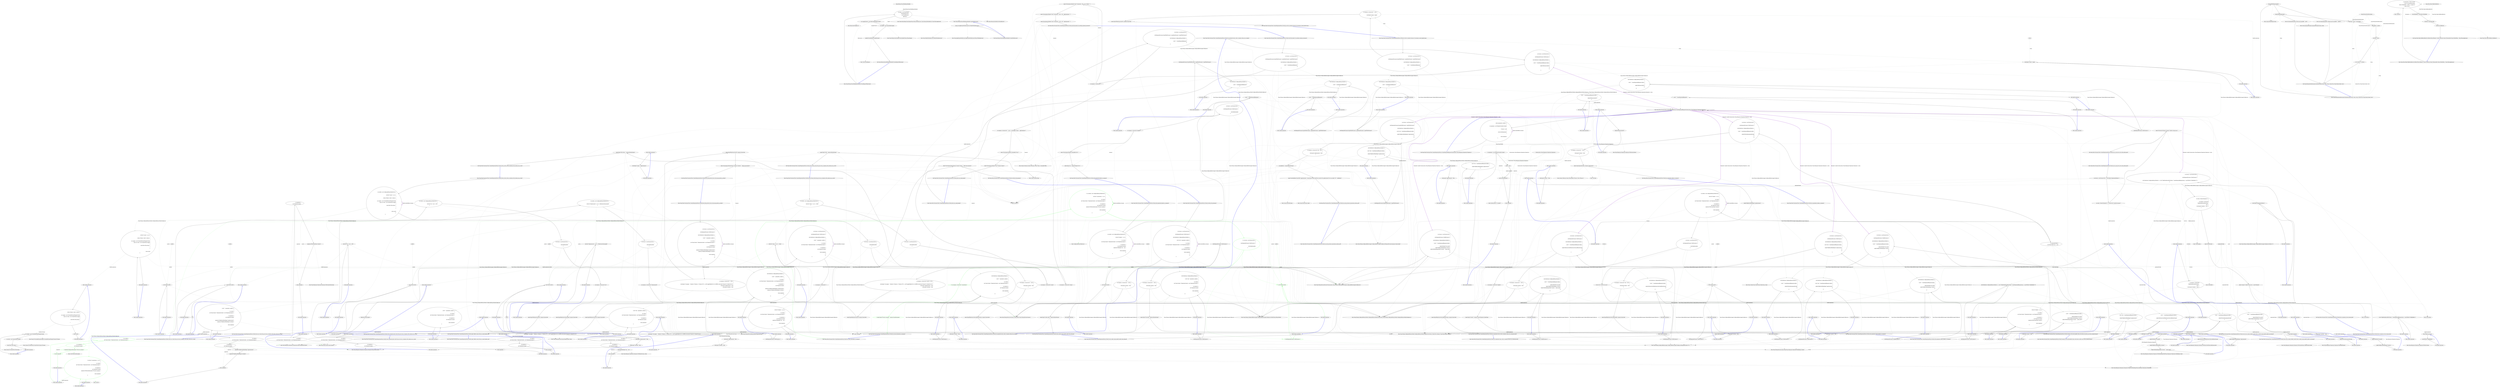 digraph  {
n16 [label="Nancy.Hosting.NancyHttpRequestHandler", span=""];
n0 [cluster="Nancy.Hosting.NancyHttpRequestHandler.ProcessRequest(HttpContext)", label="Entry Nancy.Hosting.NancyHttpRequestHandler.ProcessRequest(HttpContext)", span="14-14"];
n1 [cluster="Nancy.Hosting.NancyHttpRequestHandler.ProcessRequest(HttpContext)", label="var engine = new NancyEngine(\r\n                CreateModuleLocator(),\r\n                new RouteResolver(),\r\n                application)", span="16-19"];
n2 [cluster="Nancy.Hosting.NancyHttpRequestHandler.ProcessRequest(HttpContext)", label="var wrappedContext = new HttpContextWrapper(context)", span="21-21"];
n6 [cluster="Nancy.NancyEngine.NancyEngine(Nancy.INancyModuleLocator, Nancy.Routing.IRouteResolver, Nancy.INancyApplication)", label="Entry Nancy.NancyEngine.NancyEngine(Nancy.INancyModuleLocator, Nancy.Routing.IRouteResolver, Nancy.INancyApplication)", span="20-20"];
n7 [cluster="Nancy.Hosting.NancyHttpRequestHandler.CreateModuleLocator()", label="Entry Nancy.Hosting.NancyHttpRequestHandler.CreateModuleLocator()", span="26-26"];
n8 [cluster="Nancy.Routing.RouteResolver.RouteResolver()", label="Entry Nancy.Routing.RouteResolver.RouteResolver()", span="10-10"];
n3 [cluster="Nancy.Hosting.NancyHttpRequestHandler.ProcessRequest(HttpContext)", label="var handler = new NancyHandler(engine)", span="22-22"];
n9 [cluster="HttpContextWrapper.cstr", label="Entry HttpContextWrapper.cstr", span=""];
n4 [cluster="Nancy.Hosting.NancyHttpRequestHandler.ProcessRequest(HttpContext)", label="handler.ProcessRequest(wrappedContext)", span="23-23"];
n10 [cluster="Nancy.Hosting.NancyHandler.NancyHandler(Nancy.INancyEngine)", label="Entry Nancy.Hosting.NancyHandler.NancyHandler(Nancy.INancyEngine)", span="9-9"];
n5 [cluster="Nancy.Hosting.NancyHttpRequestHandler.ProcessRequest(HttpContext)", label="Exit Nancy.Hosting.NancyHttpRequestHandler.ProcessRequest(HttpContext)", span="14-14"];
n11 [cluster="Unk.ProcessRequest", label="Entry Unk.ProcessRequest", span=""];
n12 [cluster="Nancy.Hosting.NancyHttpRequestHandler.CreateModuleLocator()", label="return new AppDomainModuleLocator(new DefaultModuleActivator());", span="28-28"];
n13 [cluster="Nancy.Hosting.NancyHttpRequestHandler.CreateModuleLocator()", label="Exit Nancy.Hosting.NancyHttpRequestHandler.CreateModuleLocator()", span="26-26"];
n14 [cluster="Nancy.AppDomainModuleLocator.AppDomainModuleLocator(Nancy.IModuleActivator)", label="Entry Nancy.AppDomainModuleLocator.AppDomainModuleLocator(Nancy.IModuleActivator)", span="18-18"];
n15 [cluster="Nancy.DefaultModuleActivator.DefaultModuleActivator()", label="Entry Nancy.DefaultModuleActivator.DefaultModuleActivator()", span="4-4"];
m0_305 [cluster="Nancy.Tests.Functional.Tests.ContentNegotiationFixture.Should_set_negotiated_status_code_to_response_when_set_as_integer()", file="ContentNegotiationFixture.cs", label="Entry Nancy.Tests.Functional.Tests.ContentNegotiationFixture.Should_set_negotiated_status_code_to_response_when_set_as_integer()", span="450-450"];
m0_306 [cluster="Nancy.Tests.Functional.Tests.ContentNegotiationFixture.Should_set_negotiated_status_code_to_response_when_set_as_integer()", file="ContentNegotiationFixture.cs", label="var browser = new Browser(with =>\r\n            {\r\n                with.ResponseProcessor<TestProcessor>();\r\n\r\n                with.Module(new ConfigurableNancyModule(x =>\r\n                {\r\n                    x.Get(''/'', CreateNegotiatedResponse(config =>\r\n                    {\r\n                        config.WithStatusCode(507);\r\n                    }));\r\n                }));\r\n            })", span="453-464"];
m0_307 [cluster="Nancy.Tests.Functional.Tests.ContentNegotiationFixture.Should_set_negotiated_status_code_to_response_when_set_as_integer()", file="ContentNegotiationFixture.cs", label="var response = browser.Get(''/'', with =>\r\n            {\r\n                with.Accept(''test/test'', 0.9m);\r\n            })", span="467-470"];
m0_308 [cluster="Nancy.Tests.Functional.Tests.ContentNegotiationFixture.Should_set_negotiated_status_code_to_response_when_set_as_integer()", file="ContentNegotiationFixture.cs", label="Assert.Equal(HttpStatusCode.InsufficientStorage, response.StatusCode)", span="473-473"];
m0_309 [cluster="Nancy.Tests.Functional.Tests.ContentNegotiationFixture.Should_set_negotiated_status_code_to_response_when_set_as_integer()", file="ContentNegotiationFixture.cs", label="Exit Nancy.Tests.Functional.Tests.ContentNegotiationFixture.Should_set_negotiated_status_code_to_response_when_set_as_integer()", span="450-450"];
m0_168 [cluster="string.Contains(string)", file="ContentNegotiationFixture.cs", label="Entry string.Contains(string)", span="0-0"];
m0_351 [cluster="Unk.Same", file="ContentNegotiationFixture.cs", label="Entry Unk.Same", span=""];
m0_8 [cluster="Nancy.Testing.Browser.Get(string, System.Action<Nancy.Testing.BrowserContext>)", file="ContentNegotiationFixture.cs", label="Entry Nancy.Testing.Browser.Get(string, System.Action<Nancy.Testing.BrowserContext>)", span="59-59"];
m0_399 [cluster="string.StartsWith(string)", file="ContentNegotiationFixture.cs", label="Entry string.StartsWith(string)", span="0-0"];
m0_120 [cluster="Unk.WithStatusDescription", file="ContentNegotiationFixture.cs", label="Entry Unk.WithStatusDescription", span=""];
m0_9 [cluster="Unk.Equal", file="ContentNegotiationFixture.cs", label="Entry Unk.Equal", span=""];
m0_95 [cluster="Nancy.Responses.Negotiation.NegotiationContext.NegotiationContext()", file="ContentNegotiationFixture.cs", label="Entry Nancy.Responses.Negotiation.NegotiationContext.NegotiationContext()", span="15-15"];
m0_284 [cluster="Nancy.Testing.ConfigurableBootstrapper.ConfigurableBootstrapperConfigurator.ResponseProcessors(params System.Type[])", file="ContentNegotiationFixture.cs", label="Entry Nancy.Testing.ConfigurableBootstrapper.ConfigurableBootstrapperConfigurator.ResponseProcessors(params System.Type[])", span="1225-1225"];
m0_97 [cluster="Nancy.Responses.Negotiation.Negotiator.WithHeader(string, string)", file="ContentNegotiationFixture.cs", label="Entry Nancy.Responses.Negotiation.Negotiator.WithHeader(string, string)", span="45-45"];
m0_226 [cluster="Nancy.Tests.Functional.Tests.ContentNegotiationFixture.CreateNegotiatedResponse(System.Action<Nancy.Responses.Negotiation.Negotiator>)", file="ContentNegotiationFixture.cs", label="Entry Nancy.Tests.Functional.Tests.ContentNegotiationFixture.CreateNegotiatedResponse(System.Action<Nancy.Responses.Negotiation.Negotiator>)", span="621-621"];
m0_441 [cluster="Nancy.Tests.Functional.Tests.ContentNegotiationFixture.CreateNegotiatedResponse(System.Action<Nancy.Responses.Negotiation.Negotiator>)", file="ContentNegotiationFixture.cs", label="return (parameters, module) =>\r\n                {\r\n                    var negotiator = new Negotiator(module.Context);\r\n\r\n                    if (action != null)\r\n                    {\r\n                        action.Invoke(negotiator);\r\n                    }\r\n\r\n                    return negotiator;\r\n                };", span="623-633"];
m0_442 [cluster="Nancy.Tests.Functional.Tests.ContentNegotiationFixture.CreateNegotiatedResponse(System.Action<Nancy.Responses.Negotiation.Negotiator>)", file="ContentNegotiationFixture.cs", label="Exit Nancy.Tests.Functional.Tests.ContentNegotiationFixture.CreateNegotiatedResponse(System.Action<Nancy.Responses.Negotiation.Negotiator>)", span="621-621"];
m0_162 [cluster="Nancy.Tests.Functional.Tests.ContentNegotiationFixture.Should_boost_html_priority_if_set_to_the_same_priority_as_others()", file="ContentNegotiationFixture.cs", label="Entry Nancy.Tests.Functional.Tests.ContentNegotiationFixture.Should_boost_html_priority_if_set_to_the_same_priority_as_others()", span="246-246"];
m0_163 [cluster="Nancy.Tests.Functional.Tests.ContentNegotiationFixture.Should_boost_html_priority_if_set_to_the_same_priority_as_others()", file="ContentNegotiationFixture.cs", label="var browser = new Browser(with =>\r\n            {\r\n                with.ResponseProcessor<TestProcessor>();\r\n\r\n                with.Module(new ConfigurableNancyModule(x =>\r\n                {\r\n                    x.Get(''/'', (parameters, module) =>\r\n                    {\r\n                        var context =\r\n                            new NancyContext { NegotiationContext = new NegotiationContext() };\r\n\r\n                        var negotiator =\r\n                            new Negotiator(context);\r\n\r\n                        negotiator.WithAllowedMediaRange(''application/xml'');\r\n                        negotiator.WithAllowedMediaRange(''text/html'');\r\n\r\n                        return negotiator;\r\n                    });\r\n                }));\r\n            })", span="249-269"];
m0_164 [cluster="Nancy.Tests.Functional.Tests.ContentNegotiationFixture.Should_boost_html_priority_if_set_to_the_same_priority_as_others()", file="ContentNegotiationFixture.cs", label="var response = browser.Get(''/'', with =>\r\n            {\r\n                with.Header(''User-Agent'', ''Mozilla/5.0 (Windows; U; Windows NT 5.1; ru-RU) AppleWebKit/533.19.4 (KHTML, like Gecko) Version/5.0.3 Safari/533.19.4'');\r\n                with.Accept(''application/xml'', 0.9m);\r\n                with.Accept(''text/html'', 0.9m);\r\n            })", span="272-277"];
m0_165 [cluster="Nancy.Tests.Functional.Tests.ContentNegotiationFixture.Should_boost_html_priority_if_set_to_the_same_priority_as_others()", file="ContentNegotiationFixture.cs", label="Assert.Equal(HttpStatusCode.OK, response.StatusCode)", span="280-280"];
m0_166 [cluster="Nancy.Tests.Functional.Tests.ContentNegotiationFixture.Should_boost_html_priority_if_set_to_the_same_priority_as_others()", file="ContentNegotiationFixture.cs", label="Assert.True(response.Body.AsString().Contains(''text/html''), ''Media type mismatch'')", span="281-281"];
m0_167 [cluster="Nancy.Tests.Functional.Tests.ContentNegotiationFixture.Should_boost_html_priority_if_set_to_the_same_priority_as_others()", file="ContentNegotiationFixture.cs", label="Exit Nancy.Tests.Functional.Tests.ContentNegotiationFixture.Should_boost_html_priority_if_set_to_the_same_priority_as_others()", span="246-246"];
m0_191 [cluster="Nancy.Tests.Functional.Tests.ContentNegotiationFixture.Should_override_with_extension()", file="ContentNegotiationFixture.cs", label="Entry Nancy.Tests.Functional.Tests.ContentNegotiationFixture.Should_override_with_extension()", span="285-285"];
m0_192 [cluster="Nancy.Tests.Functional.Tests.ContentNegotiationFixture.Should_override_with_extension()", file="ContentNegotiationFixture.cs", label="var browser = new Browser(with =>\r\n            {\r\n                with.ResponseProcessor<TestProcessor>();\r\n\r\n                with.Module(new ConfigurableNancyModule(x =>\r\n                {\r\n                    x.Get(''/test'', (parameters, module) =>\r\n                    {\r\n                        var context =\r\n                            new NancyContext { NegotiationContext = new NegotiationContext() };\r\n\r\n                        var negotiator =\r\n                            new Negotiator(context);\r\n\r\n                        return negotiator;\r\n                    });\r\n                }));\r\n            })", span="288-305"];
m0_193 [cluster="Nancy.Tests.Functional.Tests.ContentNegotiationFixture.Should_override_with_extension()", file="ContentNegotiationFixture.cs", label="var response = browser.Get(''/test.foo'', with =>\r\n            {\r\n                with.Header(''User-Agent'', ''Mozilla/5.0 (Windows; U; Windows NT 5.1; ru-RU) AppleWebKit/533.19.4 (KHTML, like Gecko) Version/5.0.3 Safari/533.19.4'');\r\n                with.Accept(''application/xml'', 0.9m);\r\n                with.Accept(''text/html'', 0.9m);\r\n            })", span="308-313"];
m0_194 [cluster="Nancy.Tests.Functional.Tests.ContentNegotiationFixture.Should_override_with_extension()", file="ContentNegotiationFixture.cs", label="Assert.Equal(HttpStatusCode.OK, response.StatusCode)", span="316-316"];
m0_195 [cluster="Nancy.Tests.Functional.Tests.ContentNegotiationFixture.Should_override_with_extension()", file="ContentNegotiationFixture.cs", label="Assert.True(response.Body.AsString().Contains(''foo/bar''), ''Media type mismatch'')", span="317-317"];
m0_196 [cluster="Nancy.Tests.Functional.Tests.ContentNegotiationFixture.Should_override_with_extension()", file="ContentNegotiationFixture.cs", label="Exit Nancy.Tests.Functional.Tests.ContentNegotiationFixture.Should_override_with_extension()", span="285-285"];
m0_291 [cluster="Nancy.Tests.Functional.Tests.ContentNegotiationFixture.Should_add_link_header_for_matching_response_processors()", file="ContentNegotiationFixture.cs", label="Entry Nancy.Tests.Functional.Tests.ContentNegotiationFixture.Should_add_link_header_for_matching_response_processors()", span="427-427"];
m0_292 [cluster="Nancy.Tests.Functional.Tests.ContentNegotiationFixture.Should_add_link_header_for_matching_response_processors()", file="ContentNegotiationFixture.cs", label="var browser = new Browser(with =>\r\n            {\r\n                with.ResponseProcessors(typeof(XmlProcessor), typeof(JsonProcessor), typeof(TestProcessor));\r\n\r\n                with.Module(new ConfigurableNancyModule(x =>\r\n                {\r\n                    x.Get(''/'', CreateNegotiatedResponse());\r\n                }));\r\n            })", span="430-438"];
m0_293 [cluster="Nancy.Tests.Functional.Tests.ContentNegotiationFixture.Should_add_link_header_for_matching_response_processors()", file="ContentNegotiationFixture.cs", label="var response = browser.Get(''/'')", span="441-441"];
m0_294 [cluster="Nancy.Tests.Functional.Tests.ContentNegotiationFixture.Should_add_link_header_for_matching_response_processors()", file="ContentNegotiationFixture.cs", label="Assert.True(response.Headers[''Link''].Contains(@''</.foo>; rel=''''foo/bar''''''))", span="444-444"];
m0_295 [cluster="Nancy.Tests.Functional.Tests.ContentNegotiationFixture.Should_add_link_header_for_matching_response_processors()", file="ContentNegotiationFixture.cs", label="Assert.True(response.Headers[''Link''].Contains(@''</.json>; rel=''''application/json''''''))", span="445-445"];
m0_296 [cluster="Nancy.Tests.Functional.Tests.ContentNegotiationFixture.Should_add_link_header_for_matching_response_processors()", file="ContentNegotiationFixture.cs", label="Assert.True(response.Headers[''Link''].Contains(@''</.xml>; rel=''''application/xml''''''))", span="446-446"];
m0_297 [cluster="Nancy.Tests.Functional.Tests.ContentNegotiationFixture.Should_add_link_header_for_matching_response_processors()", file="ContentNegotiationFixture.cs", label="Exit Nancy.Tests.Functional.Tests.ContentNegotiationFixture.Should_add_link_header_for_matching_response_processors()", span="427-427"];
m0_233 [cluster="Nancy.Tests.Functional.Tests.ContentNegotiationFixture.Should_return_that_contains_default_model_when_no_media_range_specific_model_was_declared()", file="ContentNegotiationFixture.cs", label="Entry Nancy.Tests.Functional.Tests.ContentNegotiationFixture.Should_return_that_contains_default_model_when_no_media_range_specific_model_was_declared()", span="348-348"];
m0_234 [cluster="Nancy.Tests.Functional.Tests.ContentNegotiationFixture.Should_return_that_contains_default_model_when_no_media_range_specific_model_was_declared()", file="ContentNegotiationFixture.cs", label="var browser = new Browser(with =>\r\n            {\r\n                with.ResponseProcessor<ModelProcessor>();\r\n\r\n                with.Module(new ConfigurableNancyModule(x =>\r\n                {\r\n                    x.Get(''/'', CreateNegotiatedResponse(config =>\r\n                    {\r\n                        config.WithModel(''the model'');\r\n                        config.WithAllowedMediaRange(''test/test'');\r\n                    }));\r\n                }));\r\n            })", span="351-363"];
m0_235 [cluster="Nancy.Tests.Functional.Tests.ContentNegotiationFixture.Should_return_that_contains_default_model_when_no_media_range_specific_model_was_declared()", file="ContentNegotiationFixture.cs", label="var response = browser.Get(''/'', with =>\r\n            {\r\n                with.Accept(''test/test'', 0.9m);\r\n            })", span="366-369"];
m0_236 [cluster="Nancy.Tests.Functional.Tests.ContentNegotiationFixture.Should_return_that_contains_default_model_when_no_media_range_specific_model_was_declared()", file="ContentNegotiationFixture.cs", label="Assert.Equal(''the model'', response.Body.AsString())", span="372-372"];
m0_237 [cluster="Nancy.Tests.Functional.Tests.ContentNegotiationFixture.Should_return_that_contains_default_model_when_no_media_range_specific_model_was_declared()", file="ContentNegotiationFixture.cs", label="Exit Nancy.Tests.Functional.Tests.ContentNegotiationFixture.Should_return_that_contains_default_model_when_no_media_range_specific_model_was_declared()", span="348-348"];
m0_393 [cluster="Nancy.Tests.Functional.Tests.ContentNegotiationFixture.Should_use_next_processor_if_processor_returns_null()", file="ContentNegotiationFixture.cs", label="Entry Nancy.Tests.Functional.Tests.ContentNegotiationFixture.Should_use_next_processor_if_processor_returns_null()", span="558-558"];
m0_394 [cluster="Nancy.Tests.Functional.Tests.ContentNegotiationFixture.Should_use_next_processor_if_processor_returns_null()", file="ContentNegotiationFixture.cs", label="var browser = new Browser(with =>\r\n                {\r\n                with.ResponseProcessors(typeof(NullProcessor), typeof(TestProcessor));\r\n\r\n                with.Module(new ConfigurableNancyModule(x =>\r\n                {\r\n                    x.Get(''/test'', CreateNegotiatedResponse(config =>\r\n                    {\r\n                        config.WithAllowedMediaRange(''application/xml'');\r\n                    }));\r\n                }));\r\n            })", span="561-572"];
m0_395 [cluster="Nancy.Tests.Functional.Tests.ContentNegotiationFixture.Should_use_next_processor_if_processor_returns_null()", file="ContentNegotiationFixture.cs", label="var response = browser.Get(''/test'', with =>\r\n            {\r\n                with.Accept(''application/xml'', 0.9m);\r\n            })", span="575-578"];
m0_396 [cluster="Nancy.Tests.Functional.Tests.ContentNegotiationFixture.Should_use_next_processor_if_processor_returns_null()", file="ContentNegotiationFixture.cs", label="var bodyResult = response.Body.AsString()", span="581-581"];
m0_397 [cluster="Nancy.Tests.Functional.Tests.ContentNegotiationFixture.Should_use_next_processor_if_processor_returns_null()", file="ContentNegotiationFixture.cs", label="Assert.True(bodyResult.StartsWith(''application/xml''), string.Format(''Body should have started with 'application/xml' but was actually '{0}''', bodyResult))", span="582-582"];
m0_398 [cluster="Nancy.Tests.Functional.Tests.ContentNegotiationFixture.Should_use_next_processor_if_processor_returns_null()", file="ContentNegotiationFixture.cs", label="Exit Nancy.Tests.Functional.Tests.ContentNegotiationFixture.Should_use_next_processor_if_processor_returns_null()", span="558-558"];
m0_400 [cluster="string.Format(string, object)", file="ContentNegotiationFixture.cs", label="Entry string.Format(string, object)", span="0-0"];
m0_386 [cluster="Nancy.Responses.Negotiation.Negotiator.WithView(string)", file="ContentNegotiationFixture.cs", label="Entry Nancy.Responses.Negotiation.Negotiator.WithView(string)", span="148-148"];
m0_20 [cluster="Nancy.Testing.ConfigurableBootstrapper.ConfigurableBootstrapperConfigurator.Module(Nancy.INancyModule)", file="ContentNegotiationFixture.cs", label="Entry Nancy.Testing.ConfigurableBootstrapper.ConfigurableBootstrapperConfigurator.Module(Nancy.INancyModule)", span="817-817"];
m0_437 [cluster="Nancy.Testing.ConfigurableBootstrapper.ConfigurableBootstrapperConfigurator.Module<T>()", file="ContentNegotiationFixture.cs", label="Entry Nancy.Testing.ConfigurableBootstrapper.ConfigurableBootstrapperConfigurator.Module<T>()", span="807-807"];
m0_339 [cluster="Nancy.Responses.Negotiation.Negotiator.WithStatusCode(Nancy.HttpStatusCode)", file="ContentNegotiationFixture.cs", label="Entry Nancy.Responses.Negotiation.Negotiator.WithStatusCode(Nancy.HttpStatusCode)", span="202-202"];
m0_429 [cluster="Nancy.Tests.Functional.Tests.ContentNegotiationFixture.Should_not_try_and_serve_view_with_invalid_name()", file="ContentNegotiationFixture.cs", label="Entry Nancy.Tests.Functional.Tests.ContentNegotiationFixture.Should_not_try_and_serve_view_with_invalid_name()", span="612-612"];
m0_430 [cluster="Nancy.Tests.Functional.Tests.ContentNegotiationFixture.Should_not_try_and_serve_view_with_invalid_name()", file="ContentNegotiationFixture.cs", label="var browser = new Browser(with => with.Module<NegotiationModule>())", span="614-614"];
m0_431 [cluster="Nancy.Tests.Functional.Tests.ContentNegotiationFixture.Should_not_try_and_serve_view_with_invalid_name()", file="ContentNegotiationFixture.cs", label="var result = Record.Exception(() => browser.Get(''/invalid-view-name''))", span="616-616"];
m0_432 [cluster="Nancy.Tests.Functional.Tests.ContentNegotiationFixture.Should_not_try_and_serve_view_with_invalid_name()", file="ContentNegotiationFixture.cs", label="Assert.True(result.ToString().Contains(''Unable to locate view''))", span="618-618"];
m0_433 [cluster="Nancy.Tests.Functional.Tests.ContentNegotiationFixture.Should_not_try_and_serve_view_with_invalid_name()", file="ContentNegotiationFixture.cs", label="Exit Nancy.Tests.Functional.Tests.ContentNegotiationFixture.Should_not_try_and_serve_view_with_invalid_name()", span="612-612"];
m0_6 [cluster="Nancy.Testing.ConfigurableNancyModule.ConfigurableNancyModule(System.Action<Nancy.Testing.ConfigurableNancyModule.ConfigurableNancyModuleConfigurator>)", file="ContentNegotiationFixture.cs", label="Entry Nancy.Testing.ConfigurableNancyModule.ConfigurableNancyModule(System.Action<Nancy.Testing.ConfigurableNancyModule.ConfigurableNancyModuleConfigurator>)", span="20-20"];
m0_190 [cluster="Nancy.Testing.BrowserContext.Accept(Nancy.Responses.Negotiation.MediaRange, decimal)", file="ContentNegotiationFixture.cs", label="Entry Nancy.Testing.BrowserContext.Accept(Nancy.Responses.Negotiation.MediaRange, decimal)", span="177-177"];
m0_27 [cluster="Nancy.Testing.BrowserResponseBodyWrapper.AsString()", file="ContentNegotiationFixture.cs", label="Entry Nancy.Testing.BrowserResponseBodyWrapper.AsString()", span="30-30"];
m0_145 [cluster="Nancy.Tests.Functional.Tests.ContentNegotiationFixture.Should_apply_default_accept_when_no_accept_header_sent()", file="ContentNegotiationFixture.cs", label="Entry Nancy.Tests.Functional.Tests.ContentNegotiationFixture.Should_apply_default_accept_when_no_accept_header_sent()", span="216-216"];
m0_146 [cluster="Nancy.Tests.Functional.Tests.ContentNegotiationFixture.Should_apply_default_accept_when_no_accept_header_sent()", file="ContentNegotiationFixture.cs", label="var browser = new Browser(with =>\r\n            {\r\n                with.ResponseProcessor<TestProcessor>();\r\n\r\n                with.Module(new ConfigurableNancyModule(x =>\r\n                {\r\n                    x.Get(''/'', (parameters, module) =>\r\n                    {\r\n                        var context =\r\n                            new NancyContext { NegotiationContext = new NegotiationContext() };\r\n\r\n                        var negotiator =\r\n                            new Negotiator(context);\r\n\r\n                        return negotiator;\r\n                    });\r\n                }));\r\n            })", span="219-236"];
m0_147 [cluster="Nancy.Tests.Functional.Tests.ContentNegotiationFixture.Should_apply_default_accept_when_no_accept_header_sent()", file="ContentNegotiationFixture.cs", label="var response = browser.Get(''/'')", span="239-239"];
m0_148 [cluster="Nancy.Tests.Functional.Tests.ContentNegotiationFixture.Should_apply_default_accept_when_no_accept_header_sent()", file="ContentNegotiationFixture.cs", label="Assert.Equal(HttpStatusCode.OK, response.StatusCode)", span="242-242"];
m0_149 [cluster="Nancy.Tests.Functional.Tests.ContentNegotiationFixture.Should_apply_default_accept_when_no_accept_header_sent()", file="ContentNegotiationFixture.cs", label="Exit Nancy.Tests.Functional.Tests.ContentNegotiationFixture.Should_apply_default_accept_when_no_accept_header_sent()", span="216-216"];
m0_366 [cluster="Nancy.Tests.Functional.Tests.ContentNegotiationFixture.Should_throw_exception_if_view_location_fails()", file="ContentNegotiationFixture.cs", label="Entry Nancy.Tests.Functional.Tests.ContentNegotiationFixture.Should_throw_exception_if_view_location_fails()", span="534-534"];
m0_367 [cluster="Nancy.Tests.Functional.Tests.ContentNegotiationFixture.Should_throw_exception_if_view_location_fails()", file="ContentNegotiationFixture.cs", label="var browser = new Browser(with =>\r\n            {\r\n                with.ResponseProcessor<ViewProcessor>();\r\n\r\n                with.Module(new ConfigurableNancyModule(x => x.Get(''/FakeModuleInvalidViewName'', CreateNegotiatedResponse(neg => neg.WithView(''blahblahblah'')))));\r\n            })", span="536-541"];
m0_368 [cluster="Nancy.Tests.Functional.Tests.ContentNegotiationFixture.Should_throw_exception_if_view_location_fails()", file="ContentNegotiationFixture.cs", label="var result = Record.Exception(() =>\r\n                {\r\n                    var response = browser.Get(\r\n                        ''/FakeModuleInvalidViewName'',\r\n                        with =>\r\n                            { with.Accept(''text/html'', 1.0m); });\r\n                })", span="544-550"];
m0_369 [cluster="Nancy.Tests.Functional.Tests.ContentNegotiationFixture.Should_throw_exception_if_view_location_fails()", file="ContentNegotiationFixture.cs", label="Assert.NotNull(result)", span="553-553"];
m0_370 [cluster="Nancy.Tests.Functional.Tests.ContentNegotiationFixture.Should_throw_exception_if_view_location_fails()", file="ContentNegotiationFixture.cs", label="Assert.Contains(''Unable to locate view'', result.ToString())", span="554-554"];
m0_371 [cluster="Nancy.Tests.Functional.Tests.ContentNegotiationFixture.Should_throw_exception_if_view_location_fails()", file="ContentNegotiationFixture.cs", label="Exit Nancy.Tests.Functional.Tests.ContentNegotiationFixture.Should_throw_exception_if_view_location_fails()", span="534-534"];
m0_320 [cluster="Nancy.Responses.Negotiation.Negotiator.WithStatusCode(int)", file="ContentNegotiationFixture.cs", label="Entry Nancy.Responses.Negotiation.Negotiator.WithStatusCode(int)", span="190-190"];
m0_0 [cluster="Nancy.Tests.Functional.Tests.ContentNegotiationFixture.Should_return_int_value_from_get_route_as_response_with_status_code_set_to_value()", file="ContentNegotiationFixture.cs", label="Entry Nancy.Tests.Functional.Tests.ContentNegotiationFixture.Should_return_int_value_from_get_route_as_response_with_status_code_set_to_value()", span="18-18"];
m0_2 [cluster="Nancy.Tests.Functional.Tests.ContentNegotiationFixture.Should_return_int_value_from_get_route_as_response_with_status_code_set_to_value()", file="ContentNegotiationFixture.cs", label="var browser = new Browser(with =>\r\n            {\r\n                with.Module(module);\r\n            })", span="26-29"];
m0_3 [cluster="Nancy.Tests.Functional.Tests.ContentNegotiationFixture.Should_return_int_value_from_get_route_as_response_with_status_code_set_to_value()", file="ContentNegotiationFixture.cs", label="var response = browser.Get(''/int'')", span="32-32"];
m0_4 [cluster="Nancy.Tests.Functional.Tests.ContentNegotiationFixture.Should_return_int_value_from_get_route_as_response_with_status_code_set_to_value()", file="ContentNegotiationFixture.cs", label="Assert.Equal((HttpStatusCode)200, response.StatusCode)", span="35-35"];
m0_1 [cluster="Nancy.Tests.Functional.Tests.ContentNegotiationFixture.Should_return_int_value_from_get_route_as_response_with_status_code_set_to_value()", file="ContentNegotiationFixture.cs", label="var module = new ConfigurableNancyModule(with =>\r\n            {\r\n                with.Get(''/int'', (x,m) => 200);\r\n            })", span="21-24"];
m0_5 [cluster="Nancy.Tests.Functional.Tests.ContentNegotiationFixture.Should_return_int_value_from_get_route_as_response_with_status_code_set_to_value()", file="ContentNegotiationFixture.cs", label="Exit Nancy.Tests.Functional.Tests.ContentNegotiationFixture.Should_return_int_value_from_get_route_as_response_with_status_code_set_to_value()", span="18-18"];
m0_449 [cluster="System.Action<T>.Invoke(T)", file="ContentNegotiationFixture.cs", label="Entry System.Action<T>.Invoke(T)", span="0-0"];
m0_324 [cluster="Nancy.Tests.Functional.Tests.ContentNegotiationFixture.Should_set_negotiated_status_code_to_response_when_set_as_httpstatuscode()", file="ContentNegotiationFixture.cs", label="Entry Nancy.Tests.Functional.Tests.ContentNegotiationFixture.Should_set_negotiated_status_code_to_response_when_set_as_httpstatuscode()", span="477-477"];
m0_325 [cluster="Nancy.Tests.Functional.Tests.ContentNegotiationFixture.Should_set_negotiated_status_code_to_response_when_set_as_httpstatuscode()", file="ContentNegotiationFixture.cs", label="var browser = new Browser(with =>\r\n            {\r\n                with.ResponseProcessor<TestProcessor>();\r\n\r\n                with.Module(new ConfigurableNancyModule(x =>\r\n                {\r\n                    x.Get(''/'', CreateNegotiatedResponse(config =>\r\n                    {\r\n                        config.WithStatusCode(HttpStatusCode.InsufficientStorage);\r\n                    }));\r\n                }));\r\n            })", span="480-491"];
m0_326 [cluster="Nancy.Tests.Functional.Tests.ContentNegotiationFixture.Should_set_negotiated_status_code_to_response_when_set_as_httpstatuscode()", file="ContentNegotiationFixture.cs", label="var response = browser.Get(''/'', with =>\r\n            {\r\n                with.Accept(''test/test'', 0.9m);\r\n            })", span="494-497"];
m0_327 [cluster="Nancy.Tests.Functional.Tests.ContentNegotiationFixture.Should_set_negotiated_status_code_to_response_when_set_as_httpstatuscode()", file="ContentNegotiationFixture.cs", label="Assert.Equal(HttpStatusCode.InsufficientStorage, response.StatusCode)", span="500-500"];
m0_328 [cluster="Nancy.Tests.Functional.Tests.ContentNegotiationFixture.Should_set_negotiated_status_code_to_response_when_set_as_httpstatuscode()", file="ContentNegotiationFixture.cs", label="Exit Nancy.Tests.Functional.Tests.ContentNegotiationFixture.Should_set_negotiated_status_code_to_response_when_set_as_httpstatuscode()", span="477-477"];
m0_374 [cluster="Unk.ToString", file="ContentNegotiationFixture.cs", label="Entry Unk.ToString", span=""];
m0_71 [cluster="System.IO.StreamWriter.StreamWriter(System.IO.Stream)", file="ContentNegotiationFixture.cs", label="Entry System.IO.StreamWriter.StreamWriter(System.IO.Stream)", span="0-0"];
m0_373 [cluster="Unk.NotNull", file="ContentNegotiationFixture.cs", label="Entry Unk.NotNull", span=""];
m0_7 [cluster="Nancy.Testing.Browser.Browser(System.Action<Nancy.Testing.ConfigurableBootstrapper.ConfigurableBootstrapperConfigurator>)", file="ContentNegotiationFixture.cs", label="Entry Nancy.Testing.Browser.Browser(System.Action<Nancy.Testing.ConfigurableBootstrapper.ConfigurableBootstrapperConfigurator>)", span="26-26"];
m0_140 [cluster="Nancy.Responses.Negotiation.Negotiator.WithContentType(string)", file="ContentNegotiationFixture.cs", label="Entry Nancy.Responses.Negotiation.Negotiator.WithContentType(string)", span="56-56"];
m0_52 [cluster="Nancy.Tests.Functional.Tests.ContentNegotiationFixture.Should_return_action_value_as_response_with_content_set_as_value()", file="ContentNegotiationFixture.cs", label="Entry Nancy.Tests.Functional.Tests.ContentNegotiationFixture.Should_return_action_value_as_response_with_content_set_as_value()", span="81-81"];
m0_54 [cluster="Nancy.Tests.Functional.Tests.ContentNegotiationFixture.Should_return_action_value_as_response_with_content_set_as_value()", file="ContentNegotiationFixture.cs", label="var browser = new Browser(with =>\r\n            {\r\n                with.Module(module);\r\n            })", span="101-104"];
m0_55 [cluster="Nancy.Tests.Functional.Tests.ContentNegotiationFixture.Should_return_action_value_as_response_with_content_set_as_value()", file="ContentNegotiationFixture.cs", label="var response = browser.Get(''/action'')", span="107-107"];
m0_56 [cluster="Nancy.Tests.Functional.Tests.ContentNegotiationFixture.Should_return_action_value_as_response_with_content_set_as_value()", file="ContentNegotiationFixture.cs", label="Assert.Equal(''Hiya Nancy!'', response.Body.AsString())", span="110-110"];
m0_53 [cluster="Nancy.Tests.Functional.Tests.ContentNegotiationFixture.Should_return_action_value_as_response_with_content_set_as_value()", file="ContentNegotiationFixture.cs", label="var module = new ConfigurableNancyModule(with =>\r\n            {\r\n                with.Get(''/action'', (x, m) =>\r\n                {\r\n                    Action<Stream> result = stream =>\r\n                    {\r\n                        var wrapper = new UnclosableStreamWrapper(stream);\r\n                        using (var writer = new StreamWriter(wrapper))\r\n                        {\r\n                            writer.Write(''Hiya Nancy!'');\r\n                        }\r\n                    };\r\n\r\n                    return result;\r\n                });\r\n            })", span="84-99"];
m0_57 [cluster="Nancy.Tests.Functional.Tests.ContentNegotiationFixture.Should_return_action_value_as_response_with_content_set_as_value()", file="ContentNegotiationFixture.cs", label="Exit Nancy.Tests.Functional.Tests.ContentNegotiationFixture.Should_return_action_value_as_response_with_content_set_as_value()", span="81-81"];
m0_183 [cluster="Nancy.Responses.Negotiation.Negotiator.WithAllowedMediaRange(Nancy.Responses.Negotiation.MediaRange)", file="ContentNegotiationFixture.cs", label="Entry Nancy.Responses.Negotiation.Negotiator.WithAllowedMediaRange(Nancy.Responses.Negotiation.MediaRange)", span="113-113"];
m0_214 [cluster="Nancy.Tests.Functional.Tests.ContentNegotiationFixture.Should_response_with_notacceptable_when_route_does_not_allow_any_of_the_accepted_formats()", file="ContentNegotiationFixture.cs", label="Entry Nancy.Tests.Functional.Tests.ContentNegotiationFixture.Should_response_with_notacceptable_when_route_does_not_allow_any_of_the_accepted_formats()", span="321-321"];
m0_215 [cluster="Nancy.Tests.Functional.Tests.ContentNegotiationFixture.Should_response_with_notacceptable_when_route_does_not_allow_any_of_the_accepted_formats()", file="ContentNegotiationFixture.cs", label="var browser = new Browser(with =>\r\n            {\r\n                with.ResponseProcessor<TestProcessor>();\r\n\r\n                with.Module(new ConfigurableNancyModule(x =>\r\n                {\r\n                    x.Get(''/test'', CreateNegotiatedResponse(config =>\r\n                    {\r\n                        config.WithAllowedMediaRange(''application/xml'');\r\n                    }));\r\n                }));\r\n            })", span="324-335"];
m0_216 [cluster="Nancy.Tests.Functional.Tests.ContentNegotiationFixture.Should_response_with_notacceptable_when_route_does_not_allow_any_of_the_accepted_formats()", file="ContentNegotiationFixture.cs", label="var response = browser.Get(''/test'', with =>\r\n            {\r\n                with.Accept(''foo/bar'', 0.9m);\r\n            })", span="338-341"];
m0_217 [cluster="Nancy.Tests.Functional.Tests.ContentNegotiationFixture.Should_response_with_notacceptable_when_route_does_not_allow_any_of_the_accepted_formats()", file="ContentNegotiationFixture.cs", label="Assert.Equal(HttpStatusCode.NotAcceptable, response.StatusCode)", span="344-344"];
m0_218 [cluster="Nancy.Tests.Functional.Tests.ContentNegotiationFixture.Should_response_with_notacceptable_when_route_does_not_allow_any_of_the_accepted_formats()", file="ContentNegotiationFixture.cs", label="Exit Nancy.Tests.Functional.Tests.ContentNegotiationFixture.Should_response_with_notacceptable_when_route_does_not_allow_any_of_the_accepted_formats()", span="321-321"];
m0_37 [cluster="Nancy.Tests.Functional.Tests.ContentNegotiationFixture.Should_return_httpstatuscode_value_from_get_route_as_response_with_content_set_as_value()", file="ContentNegotiationFixture.cs", label="Entry Nancy.Tests.Functional.Tests.ContentNegotiationFixture.Should_return_httpstatuscode_value_from_get_route_as_response_with_content_set_as_value()", span="60-60"];
m0_39 [cluster="Nancy.Tests.Functional.Tests.ContentNegotiationFixture.Should_return_httpstatuscode_value_from_get_route_as_response_with_content_set_as_value()", file="ContentNegotiationFixture.cs", label="var browser = new Browser(with =>\r\n            {\r\n                with.Module(module);\r\n            })", span="68-71"];
m0_40 [cluster="Nancy.Tests.Functional.Tests.ContentNegotiationFixture.Should_return_httpstatuscode_value_from_get_route_as_response_with_content_set_as_value()", file="ContentNegotiationFixture.cs", label="var response = browser.Get(''/httpstatuscode'')", span="74-74"];
m0_41 [cluster="Nancy.Tests.Functional.Tests.ContentNegotiationFixture.Should_return_httpstatuscode_value_from_get_route_as_response_with_content_set_as_value()", file="ContentNegotiationFixture.cs", label="Assert.Equal(HttpStatusCode.Accepted, response.StatusCode)", span="77-77"];
m0_38 [cluster="Nancy.Tests.Functional.Tests.ContentNegotiationFixture.Should_return_httpstatuscode_value_from_get_route_as_response_with_content_set_as_value()", file="ContentNegotiationFixture.cs", label="var module = new ConfigurableNancyModule(with =>\r\n            {\r\n                with.Get(''/httpstatuscode'', (x, m) => HttpStatusCode.Accepted);\r\n            })", span="63-66"];
m0_42 [cluster="Nancy.Tests.Functional.Tests.ContentNegotiationFixture.Should_return_httpstatuscode_value_from_get_route_as_response_with_content_set_as_value()", file="ContentNegotiationFixture.cs", label="Exit Nancy.Tests.Functional.Tests.ContentNegotiationFixture.Should_return_httpstatuscode_value_from_get_route_as_response_with_content_set_as_value()", span="60-60"];
m0_109 [cluster="ConfigurableNancyModule.cstr", file="ContentNegotiationFixture.cs", label="Entry ConfigurableNancyModule.cstr", span=""];
m0_94 [cluster="Nancy.NancyContext.NancyContext()", file="ContentNegotiationFixture.cs", label="Entry Nancy.NancyContext.NancyContext()", span="25-25"];
m0_83 [cluster="System.Collections.Generic.IDictionary<TKey, TValue>.ContainsKey(TKey)", file="ContentNegotiationFixture.cs", label="Entry System.Collections.Generic.IDictionary<TKey, TValue>.ContainsKey(TKey)", span="0-0"];
m0_350 [cluster="System.Collections.Generic.IEnumerable<TSource>.First<TSource>()", file="ContentNegotiationFixture.cs", label="Entry System.Collections.Generic.IEnumerable<TSource>.First<TSource>()", span="0-0"];
m0_65 [cluster="lambda expression", file="ContentNegotiationFixture.cs", label="Entry lambda expression", span="88-95"];
m0_111 [cluster="lambda expression", color=green, community=1, file="ContentNegotiationFixture.cs", label="0: with.Get(''/customStatus'', (x, m) =>\r\n                {\r\n                    var context =\r\n                        new NancyContext { NegotiationContext = new NegotiationContext() };\r\n\r\n                    var negotiator =\r\n                        new Negotiator(context);\r\n                    negotiator.WithStatusDescription(''The test is passing!'');\r\n\r\n                    return negotiator;\r\n                })", span="154-164"];
m0_123 [cluster="lambda expression", color=green, community=0, file="ContentNegotiationFixture.cs", label="0: with.Module(module)", span="171-171"];
m0_122 [cluster="lambda expression", color=green, community=0, file="ContentNegotiationFixture.cs", label="0: with.ResponseProcessor<TestProcessor>()", span="169-169"];
m0_110 [cluster="lambda expression", file="ContentNegotiationFixture.cs", label="Entry lambda expression", span="152-165"];
m0_112 [cluster="lambda expression", file="ContentNegotiationFixture.cs", label="Exit lambda expression", span="152-165"];
m0_114 [cluster="lambda expression", file="ContentNegotiationFixture.cs", label="Entry lambda expression", span="154-164"];
m0_121 [cluster="lambda expression", file="ContentNegotiationFixture.cs", label="Entry lambda expression", span="167-172"];
m0_124 [cluster="lambda expression", file="ContentNegotiationFixture.cs", label="Exit lambda expression", span="167-172"];
m0_115 [cluster="lambda expression", color=green, community=1, file="ContentNegotiationFixture.cs", label="0: var context =\r\n                        new NancyContext { NegotiationContext = new NegotiationContext() }", span="156-157"];
m0_116 [cluster="lambda expression", color=green, community=1, file="ContentNegotiationFixture.cs", label="0: var negotiator =\r\n                        new Negotiator(context)", span="159-160"];
m0_117 [cluster="lambda expression", color=green, community=0, file="ContentNegotiationFixture.cs", label="0: negotiator.WithStatusDescription(''The test is passing!'')", span="161-161"];
m0_118 [cluster="lambda expression", color=green, community=0, file="ContentNegotiationFixture.cs", label="0: return negotiator;", span="163-163"];
m0_119 [cluster="lambda expression", file="ContentNegotiationFixture.cs", label="Exit lambda expression", span="154-164"];
m0_18 [cluster="lambda expression", file="ContentNegotiationFixture.cs", label="with.Module(module)", span="28-28"];
m0_35 [cluster="lambda expression", file="ContentNegotiationFixture.cs", label="with.Module(module)", span="49-49"];
m0_50 [cluster="lambda expression", file="ContentNegotiationFixture.cs", label="with.Module(module)", span="70-70"];
m0_74 [cluster="lambda expression", file="ContentNegotiationFixture.cs", label="with.Module(module)", span="103-103"];
m0_100 [cluster="lambda expression", file="ContentNegotiationFixture.cs", label="with.Module(module)", span="137-137"];
m0_143 [cluster="lambda expression", file="ContentNegotiationFixture.cs", label="with.Module(module)", span="205-205"];
m0_152 [cluster="lambda expression", file="ContentNegotiationFixture.cs", label="with.Module(new ConfigurableNancyModule(x =>\r\n                {\r\n                    x.Get(''/'', (parameters, module) =>\r\n                    {\r\n                        var context =\r\n                            new NancyContext { NegotiationContext = new NegotiationContext() };\r\n\r\n                        var negotiator =\r\n                            new Negotiator(context);\r\n\r\n                        return negotiator;\r\n                    });\r\n                }))", span="223-235"];
m0_171 [cluster="lambda expression", file="ContentNegotiationFixture.cs", label="with.Module(new ConfigurableNancyModule(x =>\r\n                {\r\n                    x.Get(''/'', (parameters, module) =>\r\n                    {\r\n                        var context =\r\n                            new NancyContext { NegotiationContext = new NegotiationContext() };\r\n\r\n                        var negotiator =\r\n                            new Negotiator(context);\r\n\r\n                        negotiator.WithAllowedMediaRange(''application/xml'');\r\n                        negotiator.WithAllowedMediaRange(''text/html'');\r\n\r\n                        return negotiator;\r\n                    });\r\n                }))", span="253-268"];
m0_199 [cluster="lambda expression", file="ContentNegotiationFixture.cs", label="with.Module(new ConfigurableNancyModule(x =>\r\n                {\r\n                    x.Get(''/test'', (parameters, module) =>\r\n                    {\r\n                        var context =\r\n                            new NancyContext { NegotiationContext = new NegotiationContext() };\r\n\r\n                        var negotiator =\r\n                            new Negotiator(context);\r\n\r\n                        return negotiator;\r\n                    });\r\n                }))", span="292-304"];
m0_221 [cluster="lambda expression", file="ContentNegotiationFixture.cs", label="with.Module(new ConfigurableNancyModule(x =>\r\n                {\r\n                    x.Get(''/test'', CreateNegotiatedResponse(config =>\r\n                    {\r\n                        config.WithAllowedMediaRange(''application/xml'');\r\n                    }));\r\n                }))", span="328-334"];
m0_240 [cluster="lambda expression", file="ContentNegotiationFixture.cs", label="with.Module(new ConfigurableNancyModule(x =>\r\n                {\r\n                    x.Get(''/'', CreateNegotiatedResponse(config =>\r\n                    {\r\n                        config.WithModel(''the model'');\r\n                        config.WithAllowedMediaRange(''test/test'');\r\n                    }));\r\n                }))", span="355-362"];
m0_260 [cluster="lambda expression", file="ContentNegotiationFixture.cs", label="with.Module(new ConfigurableNancyModule(x =>\r\n                {\r\n                    x.Get(''/'', CreateNegotiatedResponse(config =>\r\n                    {\r\n                        config.WithModel(''the model'');\r\n                        config.WithAllowedMediaRange(''test/test'');\r\n                        config.WithMediaRangeModel(''test/test'', ''media model'');\r\n                    }));\r\n                }))", span="383-391"];
m0_282 [cluster="lambda expression", file="ContentNegotiationFixture.cs", label="with.Module(new ConfigurableNancyModule(x =>\r\n                {\r\n                    x.Get(''/'', CreateNegotiatedResponse());\r\n                }))", span="412-415"];
m0_300 [cluster="lambda expression", file="ContentNegotiationFixture.cs", label="with.Module(new ConfigurableNancyModule(x =>\r\n                {\r\n                    x.Get(''/'', CreateNegotiatedResponse());\r\n                }))", span="434-437"];
m0_312 [cluster="lambda expression", file="ContentNegotiationFixture.cs", label="with.Module(new ConfigurableNancyModule(x =>\r\n                {\r\n                    x.Get(''/'', CreateNegotiatedResponse(config =>\r\n                    {\r\n                        config.WithStatusCode(507);\r\n                    }));\r\n                }))", span="457-463"];
m0_331 [cluster="lambda expression", file="ContentNegotiationFixture.cs", label="with.Module(new ConfigurableNancyModule(x =>\r\n                {\r\n                    x.Get(''/'', CreateNegotiatedResponse(config =>\r\n                    {\r\n                        config.WithStatusCode(HttpStatusCode.InsufficientStorage);\r\n                    }));\r\n                }))", span="484-490"];
m0_354 [cluster="lambda expression", file="ContentNegotiationFixture.cs", label="with.Module(new ConfigurableNancyModule(x =>\r\n                {\r\n                    x.Get(''/'', CreateNegotiatedResponse(config =>\r\n                    {\r\n                        config.WithCookie(negotiatedCookie);\r\n                    }));\r\n                }))", span="514-520"];
m0_378 [cluster="lambda expression", file="ContentNegotiationFixture.cs", label="with.Module(new ConfigurableNancyModule(x => x.Get(''/FakeModuleInvalidViewName'', CreateNegotiatedResponse(neg => neg.WithView(''blahblahblah'')))))", span="540-540"];
m0_403 [cluster="lambda expression", file="ContentNegotiationFixture.cs", label="with.Module(new ConfigurableNancyModule(x =>\r\n                {\r\n                    x.Get(''/test'', CreateNegotiatedResponse(config =>\r\n                    {\r\n                        config.WithAllowedMediaRange(''application/xml'');\r\n                    }));\r\n                }))", span="565-571"];
m0_421 [cluster="lambda expression", file="ContentNegotiationFixture.cs", label="with.Module(new ConfigurableNancyModule(x =>\r\n                {\r\n                    x.Get(''/'', CreateNegotiatedResponse());\r\n                }))", span="595-598"];
m0_388 [cluster="lambda expression", file="ContentNegotiationFixture.cs", label="var response = browser.Get(\r\n                        ''/FakeModuleInvalidViewName'',\r\n                        with =>\r\n                            { with.Accept(''text/html'', 1.0m); })", span="546-549"];
m0_439 [cluster="lambda expression", file="ContentNegotiationFixture.cs", label="browser.Get(''/invalid-view-name'')", span="616-616"];
m0_99 [cluster="lambda expression", file="ContentNegotiationFixture.cs", label="with.ResponseProcessor<TestProcessor>()", span="135-135"];
m0_142 [cluster="lambda expression", file="ContentNegotiationFixture.cs", label="with.ResponseProcessor<TestProcessor>()", span="203-203"];
m0_151 [cluster="lambda expression", file="ContentNegotiationFixture.cs", label="with.ResponseProcessor<TestProcessor>()", span="221-221"];
m0_170 [cluster="lambda expression", file="ContentNegotiationFixture.cs", label="with.ResponseProcessor<TestProcessor>()", span="251-251"];
m0_198 [cluster="lambda expression", file="ContentNegotiationFixture.cs", label="with.ResponseProcessor<TestProcessor>()", span="290-290"];
m0_220 [cluster="lambda expression", file="ContentNegotiationFixture.cs", label="with.ResponseProcessor<TestProcessor>()", span="326-326"];
m0_239 [cluster="lambda expression", file="ContentNegotiationFixture.cs", label="with.ResponseProcessor<ModelProcessor>()", span="353-353"];
m0_259 [cluster="lambda expression", file="ContentNegotiationFixture.cs", label="with.ResponseProcessor<ModelProcessor>()", span="381-381"];
m0_311 [cluster="lambda expression", file="ContentNegotiationFixture.cs", label="with.ResponseProcessor<TestProcessor>()", span="455-455"];
m0_330 [cluster="lambda expression", file="ContentNegotiationFixture.cs", label="with.ResponseProcessor<TestProcessor>()", span="482-482"];
m0_353 [cluster="lambda expression", file="ContentNegotiationFixture.cs", label="with.ResponseProcessor<TestProcessor>()", span="512-512"];
m0_377 [cluster="lambda expression", file="ContentNegotiationFixture.cs", label="with.ResponseProcessor<ViewProcessor>()", span="538-538"];
m0_89 [cluster="lambda expression", file="ContentNegotiationFixture.cs", label="var context =\r\n                        new NancyContext { NegotiationContext = new NegotiationContext() }", span="122-123"];
m0_135 [cluster="lambda expression", file="ContentNegotiationFixture.cs", label="var context =\r\n                  new NancyContext { NegotiationContext = new NegotiationContext() }", span="190-191"];
m0_158 [cluster="lambda expression", file="ContentNegotiationFixture.cs", label="var context =\r\n                            new NancyContext { NegotiationContext = new NegotiationContext() }", span="227-228"];
m0_177 [cluster="lambda expression", file="ContentNegotiationFixture.cs", label="var context =\r\n                            new NancyContext { NegotiationContext = new NegotiationContext() }", span="257-258"];
m0_205 [cluster="lambda expression", file="ContentNegotiationFixture.cs", label="var context =\r\n                            new NancyContext { NegotiationContext = new NegotiationContext() }", span="296-297"];
m0_90 [cluster="lambda expression", file="ContentNegotiationFixture.cs", label="var negotiator =\r\n                        new Negotiator(context)", span="125-126"];
m0_136 [cluster="lambda expression", file="ContentNegotiationFixture.cs", label="var negotiator =\r\n                  new Negotiator(context)", span="193-194"];
m0_159 [cluster="lambda expression", file="ContentNegotiationFixture.cs", label="var negotiator =\r\n                            new Negotiator(context)", span="230-231"];
m0_178 [cluster="lambda expression", file="ContentNegotiationFixture.cs", label="var negotiator =\r\n                            new Negotiator(context)", span="260-261"];
m0_206 [cluster="lambda expression", file="ContentNegotiationFixture.cs", label="var negotiator =\r\n                            new Negotiator(context)", span="299-300"];
m0_444 [cluster="lambda expression", file="ContentNegotiationFixture.cs", label="var negotiator = new Negotiator(module.Context)", span="625-625"];
m0_281 [cluster="lambda expression", file="ContentNegotiationFixture.cs", label="with.ResponseProcessors(typeof(XmlProcessor), typeof(JsonProcessor), typeof(TestProcessor))", span="410-410"];
m0_299 [cluster="lambda expression", file="ContentNegotiationFixture.cs", label="with.ResponseProcessors(typeof(XmlProcessor), typeof(JsonProcessor), typeof(TestProcessor))", span="432-432"];
m0_402 [cluster="lambda expression", file="ContentNegotiationFixture.cs", label="with.ResponseProcessors(typeof(NullProcessor), typeof(TestProcessor))", span="563-563"];
m0_420 [cluster="lambda expression", file="ContentNegotiationFixture.cs", label="with.ResponseProcessors(typeof(XmlProcessor), typeof(JsonProcessor), typeof(TestProcessor))", span="593-593"];
m0_435 [cluster="lambda expression", file="ContentNegotiationFixture.cs", label="with.Module<NegotiationModule>()", span="614-614"];
m0_17 [cluster="lambda expression", file="ContentNegotiationFixture.cs", label="Entry lambda expression", span="26-29"];
m0_19 [cluster="lambda expression", file="ContentNegotiationFixture.cs", label="Exit lambda expression", span="26-29"];
m0_34 [cluster="lambda expression", file="ContentNegotiationFixture.cs", label="Entry lambda expression", span="47-50"];
m0_36 [cluster="lambda expression", file="ContentNegotiationFixture.cs", label="Exit lambda expression", span="47-50"];
m0_49 [cluster="lambda expression", file="ContentNegotiationFixture.cs", label="Entry lambda expression", span="68-71"];
m0_51 [cluster="lambda expression", file="ContentNegotiationFixture.cs", label="Exit lambda expression", span="68-71"];
m0_73 [cluster="lambda expression", file="ContentNegotiationFixture.cs", label="Entry lambda expression", span="101-104"];
m0_75 [cluster="lambda expression", file="ContentNegotiationFixture.cs", label="Exit lambda expression", span="101-104"];
m0_98 [cluster="lambda expression", file="ContentNegotiationFixture.cs", label="Entry lambda expression", span="133-138"];
m0_101 [cluster="lambda expression", file="ContentNegotiationFixture.cs", label="Exit lambda expression", span="133-138"];
m0_141 [cluster="lambda expression", file="ContentNegotiationFixture.cs", label="Entry lambda expression", span="201-206"];
m0_144 [cluster="lambda expression", file="ContentNegotiationFixture.cs", label="Exit lambda expression", span="201-206"];
m0_150 [cluster="lambda expression", file="ContentNegotiationFixture.cs", label="Entry lambda expression", span="219-236"];
m0_153 [cluster="lambda expression", file="ContentNegotiationFixture.cs", label="Exit lambda expression", span="219-236"];
m0_155 [cluster="lambda expression", file="ContentNegotiationFixture.cs", label="x.Get(''/'', (parameters, module) =>\r\n                    {\r\n                        var context =\r\n                            new NancyContext { NegotiationContext = new NegotiationContext() };\r\n\r\n                        var negotiator =\r\n                            new Negotiator(context);\r\n\r\n                        return negotiator;\r\n                    })", span="225-234"];
m0_169 [cluster="lambda expression", file="ContentNegotiationFixture.cs", label="Entry lambda expression", span="249-269"];
m0_172 [cluster="lambda expression", file="ContentNegotiationFixture.cs", label="Exit lambda expression", span="249-269"];
m0_174 [cluster="lambda expression", file="ContentNegotiationFixture.cs", label="x.Get(''/'', (parameters, module) =>\r\n                    {\r\n                        var context =\r\n                            new NancyContext { NegotiationContext = new NegotiationContext() };\r\n\r\n                        var negotiator =\r\n                            new Negotiator(context);\r\n\r\n                        negotiator.WithAllowedMediaRange(''application/xml'');\r\n                        negotiator.WithAllowedMediaRange(''text/html'');\r\n\r\n                        return negotiator;\r\n                    })", span="255-267"];
m0_197 [cluster="lambda expression", file="ContentNegotiationFixture.cs", label="Entry lambda expression", span="288-305"];
m0_200 [cluster="lambda expression", file="ContentNegotiationFixture.cs", label="Exit lambda expression", span="288-305"];
m0_202 [cluster="lambda expression", file="ContentNegotiationFixture.cs", label="x.Get(''/test'', (parameters, module) =>\r\n                    {\r\n                        var context =\r\n                            new NancyContext { NegotiationContext = new NegotiationContext() };\r\n\r\n                        var negotiator =\r\n                            new Negotiator(context);\r\n\r\n                        return negotiator;\r\n                    })", span="294-303"];
m0_219 [cluster="lambda expression", file="ContentNegotiationFixture.cs", label="Entry lambda expression", span="324-335"];
m0_222 [cluster="lambda expression", file="ContentNegotiationFixture.cs", label="Exit lambda expression", span="324-335"];
m0_224 [cluster="lambda expression", file="ContentNegotiationFixture.cs", label="x.Get(''/test'', CreateNegotiatedResponse(config =>\r\n                    {\r\n                        config.WithAllowedMediaRange(''application/xml'');\r\n                    }))", span="330-333"];
m0_238 [cluster="lambda expression", file="ContentNegotiationFixture.cs", label="Entry lambda expression", span="351-363"];
m0_241 [cluster="lambda expression", file="ContentNegotiationFixture.cs", label="Exit lambda expression", span="351-363"];
m0_243 [cluster="lambda expression", file="ContentNegotiationFixture.cs", label="x.Get(''/'', CreateNegotiatedResponse(config =>\r\n                    {\r\n                        config.WithModel(''the model'');\r\n                        config.WithAllowedMediaRange(''test/test'');\r\n                    }))", span="357-361"];
m0_258 [cluster="lambda expression", file="ContentNegotiationFixture.cs", label="Entry lambda expression", span="379-392"];
m0_261 [cluster="lambda expression", file="ContentNegotiationFixture.cs", label="Exit lambda expression", span="379-392"];
m0_263 [cluster="lambda expression", file="ContentNegotiationFixture.cs", label="x.Get(''/'', CreateNegotiatedResponse(config =>\r\n                    {\r\n                        config.WithModel(''the model'');\r\n                        config.WithAllowedMediaRange(''test/test'');\r\n                        config.WithMediaRangeModel(''test/test'', ''media model'');\r\n                    }))", span="385-390"];
m0_280 [cluster="lambda expression", file="ContentNegotiationFixture.cs", label="Entry lambda expression", span="408-416"];
m0_283 [cluster="lambda expression", file="ContentNegotiationFixture.cs", label="Exit lambda expression", span="408-416"];
m0_286 [cluster="lambda expression", file="ContentNegotiationFixture.cs", label="x.Get(''/'', CreateNegotiatedResponse())", span="414-414"];
m0_298 [cluster="lambda expression", file="ContentNegotiationFixture.cs", label="Entry lambda expression", span="430-438"];
m0_301 [cluster="lambda expression", file="ContentNegotiationFixture.cs", label="Exit lambda expression", span="430-438"];
m0_303 [cluster="lambda expression", file="ContentNegotiationFixture.cs", label="x.Get(''/'', CreateNegotiatedResponse())", span="436-436"];
m0_310 [cluster="lambda expression", file="ContentNegotiationFixture.cs", label="Entry lambda expression", span="453-464"];
m0_313 [cluster="lambda expression", file="ContentNegotiationFixture.cs", label="Exit lambda expression", span="453-464"];
m0_315 [cluster="lambda expression", file="ContentNegotiationFixture.cs", label="x.Get(''/'', CreateNegotiatedResponse(config =>\r\n                    {\r\n                        config.WithStatusCode(507);\r\n                    }))", span="459-462"];
m0_329 [cluster="lambda expression", file="ContentNegotiationFixture.cs", label="Entry lambda expression", span="480-491"];
m0_332 [cluster="lambda expression", file="ContentNegotiationFixture.cs", label="Exit lambda expression", span="480-491"];
m0_334 [cluster="lambda expression", file="ContentNegotiationFixture.cs", label="x.Get(''/'', CreateNegotiatedResponse(config =>\r\n                    {\r\n                        config.WithStatusCode(HttpStatusCode.InsufficientStorage);\r\n                    }))", span="486-489"];
m0_352 [cluster="lambda expression", file="ContentNegotiationFixture.cs", label="Entry lambda expression", span="510-521"];
m0_355 [cluster="lambda expression", file="ContentNegotiationFixture.cs", label="Exit lambda expression", span="510-521"];
m0_357 [cluster="lambda expression", file="ContentNegotiationFixture.cs", label="x.Get(''/'', CreateNegotiatedResponse(config =>\r\n                    {\r\n                        config.WithCookie(negotiatedCookie);\r\n                    }))", span="516-519"];
m0_376 [cluster="lambda expression", file="ContentNegotiationFixture.cs", label="Entry lambda expression", span="536-541"];
m0_379 [cluster="lambda expression", file="ContentNegotiationFixture.cs", label="Exit lambda expression", span="536-541"];
m0_381 [cluster="lambda expression", file="ContentNegotiationFixture.cs", label="x.Get(''/FakeModuleInvalidViewName'', CreateNegotiatedResponse(neg => neg.WithView(''blahblahblah'')))", span="540-540"];
m0_401 [cluster="lambda expression", file="ContentNegotiationFixture.cs", label="Entry lambda expression", span="561-572"];
m0_404 [cluster="lambda expression", file="ContentNegotiationFixture.cs", label="Exit lambda expression", span="561-572"];
m0_406 [cluster="lambda expression", file="ContentNegotiationFixture.cs", label="x.Get(''/test'', CreateNegotiatedResponse(config =>\r\n                    {\r\n                        config.WithAllowedMediaRange(''application/xml'');\r\n                    }))", span="567-570"];
m0_419 [cluster="lambda expression", file="ContentNegotiationFixture.cs", label="Entry lambda expression", span="591-599"];
m0_422 [cluster="lambda expression", file="ContentNegotiationFixture.cs", label="Exit lambda expression", span="591-599"];
m0_424 [cluster="lambda expression", file="ContentNegotiationFixture.cs", label="x.Get(''/'', CreateNegotiatedResponse())", span="597-597"];
m0_184 [cluster="lambda expression", file="ContentNegotiationFixture.cs", label="Entry lambda expression", span="272-277"];
m0_209 [cluster="lambda expression", file="ContentNegotiationFixture.cs", label="Entry lambda expression", span="308-313"];
m0_230 [cluster="lambda expression", file="ContentNegotiationFixture.cs", label="Entry lambda expression", span="338-341"];
m0_250 [cluster="lambda expression", file="ContentNegotiationFixture.cs", label="Entry lambda expression", span="366-369"];
m0_271 [cluster="lambda expression", file="ContentNegotiationFixture.cs", label="Entry lambda expression", span="395-398"];
m0_288 [cluster="lambda expression", file="ContentNegotiationFixture.cs", label="Entry lambda expression", span="419-419"];
m0_321 [cluster="lambda expression", file="ContentNegotiationFixture.cs", label="Entry lambda expression", span="467-470"];
m0_340 [cluster="lambda expression", file="ContentNegotiationFixture.cs", label="Entry lambda expression", span="494-497"];
m0_363 [cluster="lambda expression", file="ContentNegotiationFixture.cs", label="Entry lambda expression", span="524-527"];
m0_387 [cluster="lambda expression", file="ContentNegotiationFixture.cs", label="Entry lambda expression", span="544-550"];
m0_389 [cluster="lambda expression", file="ContentNegotiationFixture.cs", label="Exit lambda expression", span="544-550"];
m0_390 [cluster="lambda expression", file="ContentNegotiationFixture.cs", label="Entry lambda expression", span="548-549"];
m0_411 [cluster="lambda expression", file="ContentNegotiationFixture.cs", label="Entry lambda expression", span="575-578"];
m0_426 [cluster="lambda expression", file="ContentNegotiationFixture.cs", label="Entry lambda expression", span="602-605"];
m0_438 [cluster="lambda expression", file="ContentNegotiationFixture.cs", label="Entry lambda expression", span="616-616"];
m0_440 [cluster="lambda expression", file="ContentNegotiationFixture.cs", label="Exit lambda expression", span="616-616"];
m0_88 [cluster="lambda expression", file="ContentNegotiationFixture.cs", label="Entry lambda expression", span="120-130"];
m0_134 [cluster="lambda expression", file="ContentNegotiationFixture.cs", label="Entry lambda expression", span="188-198"];
m0_157 [cluster="lambda expression", file="ContentNegotiationFixture.cs", label="Entry lambda expression", span="225-234"];
m0_176 [cluster="lambda expression", file="ContentNegotiationFixture.cs", label="Entry lambda expression", span="255-267"];
m0_204 [cluster="lambda expression", file="ContentNegotiationFixture.cs", label="Entry lambda expression", span="294-303"];
m0_91 [cluster="lambda expression", file="ContentNegotiationFixture.cs", label="negotiator.WithHeader(''foo'', ''bar'')", span="127-127"];
m0_92 [cluster="lambda expression", file="ContentNegotiationFixture.cs", label="return negotiator;", span="129-129"];
m0_137 [cluster="lambda expression", file="ContentNegotiationFixture.cs", label="negotiator.WithContentType(''text/xml'')", span="195-195"];
m0_138 [cluster="lambda expression", file="ContentNegotiationFixture.cs", label="return negotiator;", span="197-197"];
m0_160 [cluster="lambda expression", file="ContentNegotiationFixture.cs", label="return negotiator;", span="233-233"];
m0_179 [cluster="lambda expression", file="ContentNegotiationFixture.cs", label="negotiator.WithAllowedMediaRange(''application/xml'')", span="263-263"];
m0_180 [cluster="lambda expression", file="ContentNegotiationFixture.cs", label="negotiator.WithAllowedMediaRange(''text/html'')", span="264-264"];
m0_181 [cluster="lambda expression", file="ContentNegotiationFixture.cs", label="return negotiator;", span="266-266"];
m0_207 [cluster="lambda expression", file="ContentNegotiationFixture.cs", label="return negotiator;", span="302-302"];
m0_443 [cluster="lambda expression", file="ContentNegotiationFixture.cs", label="Entry lambda expression", span="623-633"];
m0_445 [cluster="lambda expression", file="ContentNegotiationFixture.cs", label="action != null", span="627-627"];
m0_446 [cluster="lambda expression", file="ContentNegotiationFixture.cs", label="action.Invoke(negotiator)", span="629-629"];
m0_447 [cluster="lambda expression", file="ContentNegotiationFixture.cs", label="return negotiator;", span="632-632"];
m0_11 [cluster="lambda expression", file="ContentNegotiationFixture.cs", label="with.Get(''/int'', (x,m) => 200)", span="23-23"];
m0_29 [cluster="lambda expression", file="ContentNegotiationFixture.cs", label="with.Get(''/string'', (x, m) => ''hello'')", span="44-44"];
m0_44 [cluster="lambda expression", file="ContentNegotiationFixture.cs", label="with.Get(''/httpstatuscode'', (x, m) => HttpStatusCode.Accepted)", span="65-65"];
m0_59 [cluster="lambda expression", file="ContentNegotiationFixture.cs", label="with.Get(''/action'', (x, m) =>\r\n                {\r\n                    Action<Stream> result = stream =>\r\n                    {\r\n                        var wrapper = new UnclosableStreamWrapper(stream);\r\n                        using (var writer = new StreamWriter(wrapper))\r\n                        {\r\n                            writer.Write(''Hiya Nancy!'');\r\n                        }\r\n                    };\r\n\r\n                    return result;\r\n                })", span="86-98"];
m0_86 [cluster="lambda expression", file="ContentNegotiationFixture.cs", label="with.Get(''/headers'', (x, m) =>\r\n                {\r\n                    var context =\r\n                        new NancyContext { NegotiationContext = new NegotiationContext() };\r\n\r\n                    var negotiator =\r\n                        new Negotiator(context);\r\n                    negotiator.WithHeader(''foo'', ''bar'');\r\n\r\n                    return negotiator;\r\n                })", span="120-130"];
m0_132 [cluster="lambda expression", file="ContentNegotiationFixture.cs", label="with.Get(''/headers'', (x, m) =>\r\n            {\r\n              var context =\r\n                  new NancyContext { NegotiationContext = new NegotiationContext() };\r\n\r\n              var negotiator =\r\n                  new Negotiator(context);\r\n              negotiator.WithContentType(''text/xml'');\r\n\r\n              return negotiator;\r\n            })", span="188-198"];
m0_360 [cluster="lambda expression", file="ContentNegotiationFixture.cs", label="config.WithCookie(negotiatedCookie)", span="518-518"];
m0_427 [cluster="lambda expression", file="ContentNegotiationFixture.cs", label="with.Header(''Accept'', header)", span="604-604"];
m0_434 [cluster="lambda expression", file="ContentNegotiationFixture.cs", label="Entry lambda expression", span="614-614"];
m0_436 [cluster="lambda expression", file="ContentNegotiationFixture.cs", label="Exit lambda expression", span="614-614"];
m0_154 [cluster="lambda expression", file="ContentNegotiationFixture.cs", label="Entry lambda expression", span="223-235"];
m0_156 [cluster="lambda expression", file="ContentNegotiationFixture.cs", label="Exit lambda expression", span="223-235"];
m0_173 [cluster="lambda expression", file="ContentNegotiationFixture.cs", label="Entry lambda expression", span="253-268"];
m0_175 [cluster="lambda expression", file="ContentNegotiationFixture.cs", label="Exit lambda expression", span="253-268"];
m0_201 [cluster="lambda expression", file="ContentNegotiationFixture.cs", label="Entry lambda expression", span="292-304"];
m0_203 [cluster="lambda expression", file="ContentNegotiationFixture.cs", label="Exit lambda expression", span="292-304"];
m0_223 [cluster="lambda expression", file="ContentNegotiationFixture.cs", label="Entry lambda expression", span="328-334"];
m0_225 [cluster="lambda expression", file="ContentNegotiationFixture.cs", label="Exit lambda expression", span="328-334"];
m0_227 [cluster="lambda expression", file="ContentNegotiationFixture.cs", label="Entry lambda expression", span="330-333"];
m0_242 [cluster="lambda expression", file="ContentNegotiationFixture.cs", label="Entry lambda expression", span="355-362"];
m0_244 [cluster="lambda expression", file="ContentNegotiationFixture.cs", label="Exit lambda expression", span="355-362"];
m0_245 [cluster="lambda expression", file="ContentNegotiationFixture.cs", label="Entry lambda expression", span="357-361"];
m0_262 [cluster="lambda expression", file="ContentNegotiationFixture.cs", label="Entry lambda expression", span="383-391"];
m0_264 [cluster="lambda expression", file="ContentNegotiationFixture.cs", label="Exit lambda expression", span="383-391"];
m0_265 [cluster="lambda expression", file="ContentNegotiationFixture.cs", label="Entry lambda expression", span="385-390"];
m0_285 [cluster="lambda expression", file="ContentNegotiationFixture.cs", label="Entry lambda expression", span="412-415"];
m0_287 [cluster="lambda expression", file="ContentNegotiationFixture.cs", label="Exit lambda expression", span="412-415"];
m0_302 [cluster="lambda expression", file="ContentNegotiationFixture.cs", label="Entry lambda expression", span="434-437"];
m0_304 [cluster="lambda expression", file="ContentNegotiationFixture.cs", label="Exit lambda expression", span="434-437"];
m0_314 [cluster="lambda expression", file="ContentNegotiationFixture.cs", label="Entry lambda expression", span="457-463"];
m0_316 [cluster="lambda expression", file="ContentNegotiationFixture.cs", label="Exit lambda expression", span="457-463"];
m0_317 [cluster="lambda expression", file="ContentNegotiationFixture.cs", label="Entry lambda expression", span="459-462"];
m0_333 [cluster="lambda expression", file="ContentNegotiationFixture.cs", label="Entry lambda expression", span="484-490"];
m0_335 [cluster="lambda expression", file="ContentNegotiationFixture.cs", label="Exit lambda expression", span="484-490"];
m0_336 [cluster="lambda expression", file="ContentNegotiationFixture.cs", label="Entry lambda expression", span="486-489"];
m0_356 [cluster="lambda expression", file="ContentNegotiationFixture.cs", label="Entry lambda expression", span="514-520"];
m0_358 [cluster="lambda expression", file="ContentNegotiationFixture.cs", label="Exit lambda expression", span="514-520"];
m0_359 [cluster="lambda expression", file="ContentNegotiationFixture.cs", label="Entry lambda expression", span="516-519"];
m0_380 [cluster="lambda expression", file="ContentNegotiationFixture.cs", label="Entry lambda expression", span="540-540"];
m0_382 [cluster="lambda expression", file="ContentNegotiationFixture.cs", label="Exit lambda expression", span="540-540"];
m0_383 [cluster="lambda expression", file="ContentNegotiationFixture.cs", label="Entry lambda expression", span="540-540"];
m0_405 [cluster="lambda expression", file="ContentNegotiationFixture.cs", label="Entry lambda expression", span="565-571"];
m0_407 [cluster="lambda expression", file="ContentNegotiationFixture.cs", label="Exit lambda expression", span="565-571"];
m0_408 [cluster="lambda expression", file="ContentNegotiationFixture.cs", label="Entry lambda expression", span="567-570"];
m0_423 [cluster="lambda expression", file="ContentNegotiationFixture.cs", label="Entry lambda expression", span="595-598"];
m0_425 [cluster="lambda expression", file="ContentNegotiationFixture.cs", label="Exit lambda expression", span="595-598"];
m0_188 [cluster="lambda expression", file="ContentNegotiationFixture.cs", label="Exit lambda expression", span="272-277"];
m0_185 [cluster="lambda expression", file="ContentNegotiationFixture.cs", label="with.Header(''User-Agent'', ''Mozilla/5.0 (Windows; U; Windows NT 5.1; ru-RU) AppleWebKit/533.19.4 (KHTML, like Gecko) Version/5.0.3 Safari/533.19.4'')", span="274-274"];
m0_186 [cluster="lambda expression", file="ContentNegotiationFixture.cs", label="with.Accept(''application/xml'', 0.9m)", span="275-275"];
m0_187 [cluster="lambda expression", file="ContentNegotiationFixture.cs", label="with.Accept(''text/html'', 0.9m)", span="276-276"];
m0_213 [cluster="lambda expression", file="ContentNegotiationFixture.cs", label="Exit lambda expression", span="308-313"];
m0_210 [cluster="lambda expression", file="ContentNegotiationFixture.cs", label="with.Header(''User-Agent'', ''Mozilla/5.0 (Windows; U; Windows NT 5.1; ru-RU) AppleWebKit/533.19.4 (KHTML, like Gecko) Version/5.0.3 Safari/533.19.4'')", span="310-310"];
m0_211 [cluster="lambda expression", file="ContentNegotiationFixture.cs", label="with.Accept(''application/xml'', 0.9m)", span="311-311"];
m0_212 [cluster="lambda expression", file="ContentNegotiationFixture.cs", label="with.Accept(''text/html'', 0.9m)", span="312-312"];
m0_232 [cluster="lambda expression", file="ContentNegotiationFixture.cs", label="Exit lambda expression", span="338-341"];
m0_231 [cluster="lambda expression", file="ContentNegotiationFixture.cs", label="with.Accept(''foo/bar'', 0.9m)", span="340-340"];
m0_252 [cluster="lambda expression", file="ContentNegotiationFixture.cs", label="Exit lambda expression", span="366-369"];
m0_251 [cluster="lambda expression", file="ContentNegotiationFixture.cs", label="with.Accept(''test/test'', 0.9m)", span="368-368"];
m0_273 [cluster="lambda expression", file="ContentNegotiationFixture.cs", label="Exit lambda expression", span="395-398"];
m0_272 [cluster="lambda expression", file="ContentNegotiationFixture.cs", label="with.Accept(''test/test'', 0.9m)", span="397-397"];
m0_290 [cluster="lambda expression", file="ContentNegotiationFixture.cs", label="Exit lambda expression", span="419-419"];
m0_289 [cluster="lambda expression", file="ContentNegotiationFixture.cs", label="with.Header(''Accept'', ''application/json'')", span="419-419"];
m0_323 [cluster="lambda expression", file="ContentNegotiationFixture.cs", label="Exit lambda expression", span="467-470"];
m0_322 [cluster="lambda expression", file="ContentNegotiationFixture.cs", label="with.Accept(''test/test'', 0.9m)", span="469-469"];
m0_342 [cluster="lambda expression", file="ContentNegotiationFixture.cs", label="Exit lambda expression", span="494-497"];
m0_341 [cluster="lambda expression", file="ContentNegotiationFixture.cs", label="with.Accept(''test/test'', 0.9m)", span="496-496"];
m0_365 [cluster="lambda expression", file="ContentNegotiationFixture.cs", label="Exit lambda expression", span="524-527"];
m0_364 [cluster="lambda expression", file="ContentNegotiationFixture.cs", label="with.Accept(''test/test'', 0.9m)", span="526-526"];
m0_392 [cluster="lambda expression", file="ContentNegotiationFixture.cs", label="Exit lambda expression", span="548-549"];
m0_391 [cluster="lambda expression", file="ContentNegotiationFixture.cs", label="with.Accept(''text/html'', 1.0m)", span="549-549"];
m0_413 [cluster="lambda expression", file="ContentNegotiationFixture.cs", label="Exit lambda expression", span="575-578"];
m0_412 [cluster="lambda expression", file="ContentNegotiationFixture.cs", label="with.Accept(''application/xml'', 0.9m)", span="577-577"];
m0_428 [cluster="lambda expression", file="ContentNegotiationFixture.cs", label="Exit lambda expression", span="602-605"];
m0_93 [cluster="lambda expression", file="ContentNegotiationFixture.cs", label="Exit lambda expression", span="120-130"];
m0_139 [cluster="lambda expression", file="ContentNegotiationFixture.cs", label="Exit lambda expression", span="188-198"];
m0_161 [cluster="lambda expression", file="ContentNegotiationFixture.cs", label="Exit lambda expression", span="225-234"];
m0_182 [cluster="lambda expression", file="ContentNegotiationFixture.cs", label="Exit lambda expression", span="255-267"];
m0_208 [cluster="lambda expression", file="ContentNegotiationFixture.cs", label="Exit lambda expression", span="294-303"];
m0_448 [cluster="lambda expression", file="ContentNegotiationFixture.cs", label="Exit lambda expression", span="623-633"];
m0_10 [cluster="lambda expression", file="ContentNegotiationFixture.cs", label="Entry lambda expression", span="21-24"];
m0_12 [cluster="lambda expression", file="ContentNegotiationFixture.cs", label="Exit lambda expression", span="21-24"];
m0_14 [cluster="lambda expression", file="ContentNegotiationFixture.cs", label="Entry lambda expression", span="23-23"];
m0_28 [cluster="lambda expression", file="ContentNegotiationFixture.cs", label="Entry lambda expression", span="42-45"];
m0_30 [cluster="lambda expression", file="ContentNegotiationFixture.cs", label="Exit lambda expression", span="42-45"];
m0_31 [cluster="lambda expression", file="ContentNegotiationFixture.cs", label="Entry lambda expression", span="44-44"];
m0_43 [cluster="lambda expression", file="ContentNegotiationFixture.cs", label="Entry lambda expression", span="63-66"];
m0_45 [cluster="lambda expression", file="ContentNegotiationFixture.cs", label="Exit lambda expression", span="63-66"];
m0_46 [cluster="lambda expression", file="ContentNegotiationFixture.cs", label="Entry lambda expression", span="65-65"];
m0_58 [cluster="lambda expression", file="ContentNegotiationFixture.cs", label="Entry lambda expression", span="84-99"];
m0_60 [cluster="lambda expression", file="ContentNegotiationFixture.cs", label="Exit lambda expression", span="84-99"];
m0_61 [cluster="lambda expression", file="ContentNegotiationFixture.cs", label="Entry lambda expression", span="86-98"];
m0_85 [cluster="lambda expression", file="ContentNegotiationFixture.cs", label="Entry lambda expression", span="118-131"];
m0_87 [cluster="lambda expression", file="ContentNegotiationFixture.cs", label="Exit lambda expression", span="118-131"];
m0_131 [cluster="lambda expression", file="ContentNegotiationFixture.cs", label="Entry lambda expression", span="186-199"];
m0_133 [cluster="lambda expression", file="ContentNegotiationFixture.cs", label="Exit lambda expression", span="186-199"];
m0_361 [cluster="lambda expression", file="ContentNegotiationFixture.cs", label="Exit lambda expression", span="516-519"];
m0_229 [cluster="lambda expression", file="ContentNegotiationFixture.cs", label="Exit lambda expression", span="330-333"];
m0_228 [cluster="lambda expression", file="ContentNegotiationFixture.cs", label="config.WithAllowedMediaRange(''application/xml'')", span="332-332"];
m0_248 [cluster="lambda expression", file="ContentNegotiationFixture.cs", label="Exit lambda expression", span="357-361"];
m0_246 [cluster="lambda expression", file="ContentNegotiationFixture.cs", label="config.WithModel(''the model'')", span="359-359"];
m0_247 [cluster="lambda expression", file="ContentNegotiationFixture.cs", label="config.WithAllowedMediaRange(''test/test'')", span="360-360"];
m0_269 [cluster="lambda expression", file="ContentNegotiationFixture.cs", label="Exit lambda expression", span="385-390"];
m0_266 [cluster="lambda expression", file="ContentNegotiationFixture.cs", label="config.WithModel(''the model'')", span="387-387"];
m0_267 [cluster="lambda expression", file="ContentNegotiationFixture.cs", label="config.WithAllowedMediaRange(''test/test'')", span="388-388"];
m0_268 [cluster="lambda expression", file="ContentNegotiationFixture.cs", label="config.WithMediaRangeModel(''test/test'', ''media model'')", span="389-389"];
m0_319 [cluster="lambda expression", file="ContentNegotiationFixture.cs", label="Exit lambda expression", span="459-462"];
m0_318 [cluster="lambda expression", file="ContentNegotiationFixture.cs", label="config.WithStatusCode(507)", span="461-461"];
m0_338 [cluster="lambda expression", file="ContentNegotiationFixture.cs", label="Exit lambda expression", span="486-489"];
m0_337 [cluster="lambda expression", file="ContentNegotiationFixture.cs", label="config.WithStatusCode(HttpStatusCode.InsufficientStorage)", span="488-488"];
m0_385 [cluster="lambda expression", file="ContentNegotiationFixture.cs", label="Exit lambda expression", span="540-540"];
m0_384 [cluster="lambda expression", file="ContentNegotiationFixture.cs", label="neg.WithView(''blahblahblah'')", span="540-540"];
m0_410 [cluster="lambda expression", file="ContentNegotiationFixture.cs", label="Exit lambda expression", span="567-570"];
m0_409 [cluster="lambda expression", file="ContentNegotiationFixture.cs", label="config.WithAllowedMediaRange(''application/xml'')", span="569-569"];
m0_16 [cluster="lambda expression", file="ContentNegotiationFixture.cs", label="Exit lambda expression", span="23-23"];
m0_15 [cluster="lambda expression", file="ContentNegotiationFixture.cs", label=200, span="23-23"];
m0_33 [cluster="lambda expression", file="ContentNegotiationFixture.cs", label="Exit lambda expression", span="44-44"];
m0_32 [cluster="lambda expression", file="ContentNegotiationFixture.cs", label="''hello''", span="44-44"];
m0_48 [cluster="lambda expression", file="ContentNegotiationFixture.cs", label="Exit lambda expression", span="65-65"];
m0_47 [cluster="lambda expression", file="ContentNegotiationFixture.cs", label="HttpStatusCode.Accepted", span="65-65"];
m0_64 [cluster="lambda expression", file="ContentNegotiationFixture.cs", label="Exit lambda expression", span="86-98"];
m0_62 [cluster="lambda expression", file="ContentNegotiationFixture.cs", label="Action<Stream> result = stream =>\r\n                    {\r\n                        var wrapper = new UnclosableStreamWrapper(stream);\r\n                        using (var writer = new StreamWriter(wrapper))\r\n                        {\r\n                            writer.Write(''Hiya Nancy!'');\r\n                        }\r\n                    }", span="88-95"];
m0_63 [cluster="lambda expression", file="ContentNegotiationFixture.cs", label="return result;", span="97-97"];
m0_66 [cluster="lambda expression", file="ContentNegotiationFixture.cs", label="var wrapper = new UnclosableStreamWrapper(stream)", span="90-90"];
m0_67 [cluster="lambda expression", file="ContentNegotiationFixture.cs", label="var writer = new StreamWriter(wrapper)", span="91-91"];
m0_68 [cluster="lambda expression", file="ContentNegotiationFixture.cs", label="writer.Write(''Hiya Nancy!'')", span="93-93"];
m0_69 [cluster="lambda expression", file="ContentNegotiationFixture.cs", label="Exit lambda expression", span="88-95"];
m0_21 [cluster="Nancy.Tests.Functional.Tests.ContentNegotiationFixture.Should_return_string_value_from_get_route_as_response_with_content_set_as_value()", file="ContentNegotiationFixture.cs", label="Entry Nancy.Tests.Functional.Tests.ContentNegotiationFixture.Should_return_string_value_from_get_route_as_response_with_content_set_as_value()", span="39-39"];
m0_23 [cluster="Nancy.Tests.Functional.Tests.ContentNegotiationFixture.Should_return_string_value_from_get_route_as_response_with_content_set_as_value()", file="ContentNegotiationFixture.cs", label="var browser = new Browser(with =>\r\n            {\r\n                with.Module(module);\r\n            })", span="47-50"];
m0_24 [cluster="Nancy.Tests.Functional.Tests.ContentNegotiationFixture.Should_return_string_value_from_get_route_as_response_with_content_set_as_value()", file="ContentNegotiationFixture.cs", label="var response = browser.Get(''/string'')", span="53-53"];
m0_25 [cluster="Nancy.Tests.Functional.Tests.ContentNegotiationFixture.Should_return_string_value_from_get_route_as_response_with_content_set_as_value()", file="ContentNegotiationFixture.cs", label="Assert.Equal(''hello'', response.Body.AsString())", span="56-56"];
m0_22 [cluster="Nancy.Tests.Functional.Tests.ContentNegotiationFixture.Should_return_string_value_from_get_route_as_response_with_content_set_as_value()", file="ContentNegotiationFixture.cs", label="var module = new ConfigurableNancyModule(with =>\r\n            {\r\n                with.Get(''/string'', (x, m) => ''hello'');\r\n            })", span="42-45"];
m0_26 [cluster="Nancy.Tests.Functional.Tests.ContentNegotiationFixture.Should_return_string_value_from_get_route_as_response_with_content_set_as_value()", file="ContentNegotiationFixture.cs", label="Exit Nancy.Tests.Functional.Tests.ContentNegotiationFixture.Should_return_string_value_from_get_route_as_response_with_content_set_as_value()", span="39-39"];
m0_270 [cluster="Nancy.Responses.Negotiation.Negotiator.WithMediaRangeModel(Nancy.Responses.Negotiation.MediaRange, object)", file="ContentNegotiationFixture.cs", label="Entry Nancy.Responses.Negotiation.Negotiator.WithMediaRangeModel(Nancy.Responses.Negotiation.MediaRange, object)", span="163-163"];
m0_375 [cluster="Unk.Contains", file="ContentNegotiationFixture.cs", label="Entry Unk.Contains", span=""];
m0_96 [cluster="Nancy.Responses.Negotiation.Negotiator.Negotiator(Nancy.NancyContext)", file="ContentNegotiationFixture.cs", label="Entry Nancy.Responses.Negotiation.Negotiator.Negotiator(Nancy.NancyContext)", span="13-13"];
m0_70 [cluster="Nancy.IO.UnclosableStreamWrapper.UnclosableStreamWrapper(System.IO.Stream)", file="ContentNegotiationFixture.cs", label="Entry Nancy.IO.UnclosableStreamWrapper.UnclosableStreamWrapper(System.IO.Stream)", span="22-22"];
m0_372 [cluster="Unk.Exception", file="ContentNegotiationFixture.cs", label="Entry Unk.Exception", span=""];
m0_72 [cluster="System.IO.StreamWriter.Write(string)", file="ContentNegotiationFixture.cs", label="Entry System.IO.StreamWriter.Write(string)", span="0-0"];
m0_349 [cluster="Nancy.Cookies.NancyCookie.NancyCookie(string, string)", file="ContentNegotiationFixture.cs", label="Entry Nancy.Cookies.NancyCookie.NancyCookie(string, string)", span="10-10"];
m0_414 [cluster="Nancy.Tests.Functional.Tests.ContentNegotiationFixture.Should_not_throw_exception_because_of_uncommon_accept_header(string)", file="ContentNegotiationFixture.cs", label="Entry Nancy.Tests.Functional.Tests.ContentNegotiationFixture.Should_not_throw_exception_because_of_uncommon_accept_header(string)", span="588-588"];
m0_415 [cluster="Nancy.Tests.Functional.Tests.ContentNegotiationFixture.Should_not_throw_exception_because_of_uncommon_accept_header(string)", file="ContentNegotiationFixture.cs", label="var browser = new Browser(with =>\r\n            {\r\n                with.ResponseProcessors(typeof(XmlProcessor), typeof(JsonProcessor), typeof(TestProcessor));\r\n\r\n                with.Module(new ConfigurableNancyModule(x =>\r\n                {\r\n                    x.Get(''/'', CreateNegotiatedResponse());\r\n                }));\r\n            })", span="591-599"];
m0_416 [cluster="Nancy.Tests.Functional.Tests.ContentNegotiationFixture.Should_not_throw_exception_because_of_uncommon_accept_header(string)", file="ContentNegotiationFixture.cs", label="var response = browser.Get(''/'', with =>\r\n            {\r\n                with.Header(''Accept'', header);\r\n            })", span="602-605"];
m0_417 [cluster="Nancy.Tests.Functional.Tests.ContentNegotiationFixture.Should_not_throw_exception_because_of_uncommon_accept_header(string)", file="ContentNegotiationFixture.cs", label="Assert.Equal((HttpStatusCode)200, response.StatusCode)", span="608-608"];
m0_418 [cluster="Nancy.Tests.Functional.Tests.ContentNegotiationFixture.Should_not_throw_exception_because_of_uncommon_accept_header(string)", file="ContentNegotiationFixture.cs", label="Exit Nancy.Tests.Functional.Tests.ContentNegotiationFixture.Should_not_throw_exception_because_of_uncommon_accept_header(string)", span="588-588"];
m0_189 [cluster="Nancy.Testing.BrowserContext.Header(string, string)", file="ContentNegotiationFixture.cs", label="Entry Nancy.Testing.BrowserContext.Header(string, string)", span="107-107"];
m0_84 [cluster="Unk.True", file="ContentNegotiationFixture.cs", label="Entry Unk.True", span=""];
m0_113 [cluster="Unk.Get", file="ContentNegotiationFixture.cs", label="Entry Unk.Get", span=""];
m0_102 [cluster="Nancy.Testing.ConfigurableBootstrapper.ConfigurableBootstrapperConfigurator.ResponseProcessor<T>()", file="ContentNegotiationFixture.cs", label="Entry Nancy.Testing.ConfigurableBootstrapper.ConfigurableBootstrapperConfigurator.ResponseProcessor<T>()", span="1212-1212"];
m0_274 [cluster="Nancy.Tests.Functional.Tests.ContentNegotiationFixture.Should_add_vary_accept_header()", file="ContentNegotiationFixture.cs", label="Entry Nancy.Tests.Functional.Tests.ContentNegotiationFixture.Should_add_vary_accept_header()", span="405-405"];
m0_275 [cluster="Nancy.Tests.Functional.Tests.ContentNegotiationFixture.Should_add_vary_accept_header()", file="ContentNegotiationFixture.cs", label="var browser = new Browser(with =>\r\n            {\r\n                with.ResponseProcessors(typeof(XmlProcessor), typeof(JsonProcessor), typeof(TestProcessor));\r\n\r\n                with.Module(new ConfigurableNancyModule(x =>\r\n                {\r\n                    x.Get(''/'', CreateNegotiatedResponse());\r\n                }));\r\n            })", span="408-416"];
m0_276 [cluster="Nancy.Tests.Functional.Tests.ContentNegotiationFixture.Should_add_vary_accept_header()", file="ContentNegotiationFixture.cs", label="var response = browser.Get(''/'', with => with.Header(''Accept'', ''application/json''))", span="419-419"];
m0_277 [cluster="Nancy.Tests.Functional.Tests.ContentNegotiationFixture.Should_add_vary_accept_header()", file="ContentNegotiationFixture.cs", label="Assert.True(response.Headers.ContainsKey(''Vary''))", span="422-422"];
m0_278 [cluster="Nancy.Tests.Functional.Tests.ContentNegotiationFixture.Should_add_vary_accept_header()", file="ContentNegotiationFixture.cs", label="Assert.True(response.Headers[''Vary''].Contains(''Accept''))", span="423-423"];
m0_279 [cluster="Nancy.Tests.Functional.Tests.ContentNegotiationFixture.Should_add_vary_accept_header()", file="ContentNegotiationFixture.cs", label="Exit Nancy.Tests.Functional.Tests.ContentNegotiationFixture.Should_add_vary_accept_header()", span="405-405"];
m0_103 [cluster="Nancy.Tests.Functional.Tests.ContentNegotiationFixture.Should_set_status_description_on_response()", file="ContentNegotiationFixture.cs", label="Entry Nancy.Tests.Functional.Tests.ContentNegotiationFixture.Should_set_status_description_on_response()", span="149-149"];
m0_104 [cluster="Nancy.Tests.Functional.Tests.ContentNegotiationFixture.Should_set_status_description_on_response()", color=green, community=1, file="ContentNegotiationFixture.cs", label="0: var module = new ConfigurableNancyModule(with =>\r\n            {\r\n                with.Get(''/customStatus'', (x, m) =>\r\n                {\r\n                    var context =\r\n                        new NancyContext { NegotiationContext = new NegotiationContext() };\r\n\r\n                    var negotiator =\r\n                        new Negotiator(context);\r\n                    negotiator.WithStatusDescription(''The test is passing!'');\r\n\r\n                    return negotiator;\r\n                });\r\n            })", span="152-165"];
m0_105 [cluster="Nancy.Tests.Functional.Tests.ContentNegotiationFixture.Should_set_status_description_on_response()", color=green, community=1, file="ContentNegotiationFixture.cs", label="0: var brower = new Browser(with =>\r\n            {\r\n                with.ResponseProcessor<TestProcessor>();\r\n\r\n                with.Module(module);\r\n            })", span="167-172"];
m0_106 [cluster="Nancy.Tests.Functional.Tests.ContentNegotiationFixture.Should_set_status_description_on_response()", color=green, community=0, file="ContentNegotiationFixture.cs", label="0: var response = brower.Get(''/customStatus'')", span="175-175"];
m0_107 [cluster="Nancy.Tests.Functional.Tests.ContentNegotiationFixture.Should_set_status_description_on_response()", color=green, community=0, file="ContentNegotiationFixture.cs", label="0: Assert.Equal(''The test is passing!'', response.StatusDescription)", span="178-178"];
m0_108 [cluster="Nancy.Tests.Functional.Tests.ContentNegotiationFixture.Should_set_status_description_on_response()", file="ContentNegotiationFixture.cs", label="Exit Nancy.Tests.Functional.Tests.ContentNegotiationFixture.Should_set_status_description_on_response()", span="149-149"];
m0_343 [cluster="Nancy.Tests.Functional.Tests.ContentNegotiationFixture.Should_set_negotiated_cookies_to_response()", file="ContentNegotiationFixture.cs", label="Entry Nancy.Tests.Functional.Tests.ContentNegotiationFixture.Should_set_negotiated_cookies_to_response()", span="504-504"];
m0_345 [cluster="Nancy.Tests.Functional.Tests.ContentNegotiationFixture.Should_set_negotiated_cookies_to_response()", file="ContentNegotiationFixture.cs", label="var browser = new Browser(with =>\r\n            {\r\n                with.ResponseProcessor<TestProcessor>();\r\n\r\n                with.Module(new ConfigurableNancyModule(x =>\r\n                {\r\n                    x.Get(''/'', CreateNegotiatedResponse(config =>\r\n                    {\r\n                        config.WithCookie(negotiatedCookie);\r\n                    }));\r\n                }));\r\n            })", span="510-521"];
m0_346 [cluster="Nancy.Tests.Functional.Tests.ContentNegotiationFixture.Should_set_negotiated_cookies_to_response()", file="ContentNegotiationFixture.cs", label="var response = browser.Get(''/'', with =>\r\n            {\r\n                with.Accept(''test/test'', 0.9m);\r\n            })", span="524-527"];
m0_344 [cluster="Nancy.Tests.Functional.Tests.ContentNegotiationFixture.Should_set_negotiated_cookies_to_response()", file="ContentNegotiationFixture.cs", label="var negotiatedCookie = \r\n                new NancyCookie(''test'', ''test'')", span="507-508"];
m0_347 [cluster="Nancy.Tests.Functional.Tests.ContentNegotiationFixture.Should_set_negotiated_cookies_to_response()", file="ContentNegotiationFixture.cs", label="Assert.Same(negotiatedCookie, response.Cookies.First())", span="530-530"];
m0_348 [cluster="Nancy.Tests.Functional.Tests.ContentNegotiationFixture.Should_set_negotiated_cookies_to_response()", file="ContentNegotiationFixture.cs", label="Exit Nancy.Tests.Functional.Tests.ContentNegotiationFixture.Should_set_negotiated_cookies_to_response()", span="504-504"];
m0_13 [cluster="Nancy.Testing.ConfigurableNancyModule.ConfigurableNancyModuleConfigurator.Get(string, System.Func<dynamic, Nancy.NancyModule, dynamic>)", file="ContentNegotiationFixture.cs", label="Entry Nancy.Testing.ConfigurableNancyModule.ConfigurableNancyModuleConfigurator.Get(string, System.Func<dynamic, Nancy.NancyModule, dynamic>)", span="133-133"];
m0_125 [cluster="Nancy.Tests.Functional.Tests.ContentNegotiationFixture.Should_add_negotiated_content_headers_to_response()", file="ContentNegotiationFixture.cs", label="Entry Nancy.Tests.Functional.Tests.ContentNegotiationFixture.Should_add_negotiated_content_headers_to_response()", span="182-182"];
m0_127 [cluster="Nancy.Tests.Functional.Tests.ContentNegotiationFixture.Should_add_negotiated_content_headers_to_response()", file="ContentNegotiationFixture.cs", label="var brower = new Browser(with =>\r\n          {\r\n            with.ResponseProcessor<TestProcessor>();\r\n\r\n            with.Module(module);\r\n          })", span="201-206"];
m0_128 [cluster="Nancy.Tests.Functional.Tests.ContentNegotiationFixture.Should_add_negotiated_content_headers_to_response()", file="ContentNegotiationFixture.cs", label="var response = brower.Get(''/headers'')", span="209-209"];
m0_129 [cluster="Nancy.Tests.Functional.Tests.ContentNegotiationFixture.Should_add_negotiated_content_headers_to_response()", file="ContentNegotiationFixture.cs", label="Assert.Equal(''text/xml'', response.Context.Response.ContentType)", span="212-212"];
m0_126 [cluster="Nancy.Tests.Functional.Tests.ContentNegotiationFixture.Should_add_negotiated_content_headers_to_response()", file="ContentNegotiationFixture.cs", label="var module = new ConfigurableNancyModule(with =>\r\n          {\r\n            with.Get(''/headers'', (x, m) =>\r\n            {\r\n              var context =\r\n                  new NancyContext { NegotiationContext = new NegotiationContext() };\r\n\r\n              var negotiator =\r\n                  new Negotiator(context);\r\n              negotiator.WithContentType(''text/xml'');\r\n\r\n              return negotiator;\r\n            });\r\n          })", span="186-199"];
m0_130 [cluster="Nancy.Tests.Functional.Tests.ContentNegotiationFixture.Should_add_negotiated_content_headers_to_response()", file="ContentNegotiationFixture.cs", label="Exit Nancy.Tests.Functional.Tests.ContentNegotiationFixture.Should_add_negotiated_content_headers_to_response()", span="182-182"];
m0_253 [cluster="Nancy.Tests.Functional.Tests.ContentNegotiationFixture.Should_return_media_range_specific_model_when_declared()", file="ContentNegotiationFixture.cs", label="Entry Nancy.Tests.Functional.Tests.ContentNegotiationFixture.Should_return_media_range_specific_model_when_declared()", span="376-376"];
m0_254 [cluster="Nancy.Tests.Functional.Tests.ContentNegotiationFixture.Should_return_media_range_specific_model_when_declared()", file="ContentNegotiationFixture.cs", label="var browser = new Browser(with =>\r\n            {\r\n                with.ResponseProcessor<ModelProcessor>();\r\n\r\n                with.Module(new ConfigurableNancyModule(x =>\r\n                {\r\n                    x.Get(''/'', CreateNegotiatedResponse(config =>\r\n                    {\r\n                        config.WithModel(''the model'');\r\n                        config.WithAllowedMediaRange(''test/test'');\r\n                        config.WithMediaRangeModel(''test/test'', ''media model'');\r\n                    }));\r\n                }));\r\n            })", span="379-392"];
m0_255 [cluster="Nancy.Tests.Functional.Tests.ContentNegotiationFixture.Should_return_media_range_specific_model_when_declared()", file="ContentNegotiationFixture.cs", label="var response = browser.Get(''/'', with =>\r\n            {\r\n                with.Accept(''test/test'', 0.9m);\r\n            })", span="395-398"];
m0_256 [cluster="Nancy.Tests.Functional.Tests.ContentNegotiationFixture.Should_return_media_range_specific_model_when_declared()", file="ContentNegotiationFixture.cs", label="Assert.Equal(''media model'', response.Body.AsString())", span="401-401"];
m0_257 [cluster="Nancy.Tests.Functional.Tests.ContentNegotiationFixture.Should_return_media_range_specific_model_when_declared()", file="ContentNegotiationFixture.cs", label="Exit Nancy.Tests.Functional.Tests.ContentNegotiationFixture.Should_return_media_range_specific_model_when_declared()", span="376-376"];
m0_249 [cluster="Nancy.Responses.Negotiation.Negotiator.WithModel(dynamic)", file="ContentNegotiationFixture.cs", label="Entry Nancy.Responses.Negotiation.Negotiator.WithModel(dynamic)", span="135-135"];
m0_76 [cluster="Nancy.Tests.Functional.Tests.ContentNegotiationFixture.Should_add_negotiated_headers_to_response()", file="ContentNegotiationFixture.cs", label="Entry Nancy.Tests.Functional.Tests.ContentNegotiationFixture.Should_add_negotiated_headers_to_response()", span="114-114"];
m0_78 [cluster="Nancy.Tests.Functional.Tests.ContentNegotiationFixture.Should_add_negotiated_headers_to_response()", file="ContentNegotiationFixture.cs", label="var brower = new Browser(with =>\r\n            {\r\n                with.ResponseProcessor<TestProcessor>();\r\n\r\n                with.Module(module);\r\n            })", span="133-138"];
m0_79 [cluster="Nancy.Tests.Functional.Tests.ContentNegotiationFixture.Should_add_negotiated_headers_to_response()", file="ContentNegotiationFixture.cs", label="var response = brower.Get(''/headers'')", span="141-141"];
m0_81 [cluster="Nancy.Tests.Functional.Tests.ContentNegotiationFixture.Should_add_negotiated_headers_to_response()", file="ContentNegotiationFixture.cs", label="Assert.Equal(''bar'', response.Headers[''foo''])", span="145-145"];
m0_77 [cluster="Nancy.Tests.Functional.Tests.ContentNegotiationFixture.Should_add_negotiated_headers_to_response()", file="ContentNegotiationFixture.cs", label="var module = new ConfigurableNancyModule(with =>\r\n            {\r\n                with.Get(''/headers'', (x, m) =>\r\n                {\r\n                    var context =\r\n                        new NancyContext { NegotiationContext = new NegotiationContext() };\r\n\r\n                    var negotiator =\r\n                        new Negotiator(context);\r\n                    negotiator.WithHeader(''foo'', ''bar'');\r\n\r\n                    return negotiator;\r\n                });\r\n            })", span="118-131"];
m0_80 [cluster="Nancy.Tests.Functional.Tests.ContentNegotiationFixture.Should_add_negotiated_headers_to_response()", file="ContentNegotiationFixture.cs", label="Assert.True(response.Headers.ContainsKey(''foo''))", span="144-144"];
m0_82 [cluster="Nancy.Tests.Functional.Tests.ContentNegotiationFixture.Should_add_negotiated_headers_to_response()", file="ContentNegotiationFixture.cs", label="Exit Nancy.Tests.Functional.Tests.ContentNegotiationFixture.Should_add_negotiated_headers_to_response()", span="114-114"];
m0_362 [cluster="Nancy.Responses.Negotiation.Negotiator.WithCookie(Nancy.Cookies.INancyCookie)", file="ContentNegotiationFixture.cs", label="Entry Nancy.Responses.Negotiation.Negotiator.WithCookie(Nancy.Cookies.INancyCookie)", span="16-16"];
m0_486 [file="ContentNegotiationFixture.cs", label=module, span=""];
m0_481 [file="ContentNegotiationFixture.cs", label=module, span=""];
m0_482 [file="ContentNegotiationFixture.cs", label=module, span=""];
m0_483 [file="ContentNegotiationFixture.cs", label=module, span=""];
m0_484 [file="ContentNegotiationFixture.cs", label=module, span=""];
m0_485 [file="ContentNegotiationFixture.cs", label=module, span=""];
m0_487 [file="ContentNegotiationFixture.cs", label=module, span=""];
m0_488 [file="ContentNegotiationFixture.cs", label=negotiatedCookie, span=""];
m0_489 [file="ContentNegotiationFixture.cs", label=browser, span=""];
m0_491 [file="ContentNegotiationFixture.cs", label=browser, span=""];
m0_492 [file="ContentNegotiationFixture.cs", label="System.Action<Nancy.Responses.Negotiation.Negotiator>", span=""];
m0_490 [file="ContentNegotiationFixture.cs", label=string, span=""];
m1_10 [cluster="string.IsNullOrEmpty(string)", file="NegotiationContext.cs", label="Entry string.IsNullOrEmpty(string)", span="0-0"];
m1_11 [cluster="System.ArgumentException.ArgumentException(string, string)", file="NegotiationContext.cs", label="Entry System.ArgumentException.ArgumentException(string, string)", span="0-0"];
m1_0 [cluster="Nancy.Routing.RouteDescription.RouteDescription(string, string, string, System.Func<Nancy.NancyContext, bool>)", file="NegotiationContext.cs", label="Entry Nancy.Routing.RouteDescription.RouteDescription(string, string, string, System.Func<Nancy.NancyContext, bool>)", span="21-21"];
m1_1 [cluster="Nancy.Routing.RouteDescription.RouteDescription(string, string, string, System.Func<Nancy.NancyContext, bool>)", file="NegotiationContext.cs", label="string.IsNullOrEmpty(method)", span="23-23"];
m1_3 [cluster="Nancy.Routing.RouteDescription.RouteDescription(string, string, string, System.Func<Nancy.NancyContext, bool>)", file="NegotiationContext.cs", label="string.IsNullOrEmpty(path)", span="28-28"];
m1_5 [cluster="Nancy.Routing.RouteDescription.RouteDescription(string, string, string, System.Func<Nancy.NancyContext, bool>)", file="NegotiationContext.cs", label="this.Name = name ?? string.Empty", span="33-33"];
m1_6 [cluster="Nancy.Routing.RouteDescription.RouteDescription(string, string, string, System.Func<Nancy.NancyContext, bool>)", file="NegotiationContext.cs", label="this.Method = method", span="34-34"];
m1_7 [cluster="Nancy.Routing.RouteDescription.RouteDescription(string, string, string, System.Func<Nancy.NancyContext, bool>)", file="NegotiationContext.cs", label="this.Path = path", span="35-35"];
m1_8 [cluster="Nancy.Routing.RouteDescription.RouteDescription(string, string, string, System.Func<Nancy.NancyContext, bool>)", file="NegotiationContext.cs", label="this.Condition = condition", span="36-36"];
m1_2 [cluster="Nancy.Routing.RouteDescription.RouteDescription(string, string, string, System.Func<Nancy.NancyContext, bool>)", file="NegotiationContext.cs", label="throw new ArgumentException(''Method must be specified'', ''method'');", span="25-25"];
m1_4 [cluster="Nancy.Routing.RouteDescription.RouteDescription(string, string, string, System.Func<Nancy.NancyContext, bool>)", file="NegotiationContext.cs", label="throw new ArgumentException(''Path must be specified'', ''path'');", span="30-30"];
m1_9 [cluster="Nancy.Routing.RouteDescription.RouteDescription(string, string, string, System.Func<Nancy.NancyContext, bool>)", file="NegotiationContext.cs", label="Exit Nancy.Routing.RouteDescription.RouteDescription(string, string, string, System.Func<Nancy.NancyContext, bool>)", span="21-21"];
m1_12 [file="NegotiationContext.cs", label="Nancy.Routing.RouteDescription", span=""];
m2_6 [cluster="Unk.First", file="NegotiatorExtensions.cs", label="Entry Unk.First", span=""];
m2_7 [cluster="Nancy.Tests.Fakes.FakeRoute.FakeRoute()", file="NegotiatorExtensions.cs", label="Entry Nancy.Tests.Fakes.FakeRoute.FakeRoute()", span="8-8"];
m2_0 [cluster="Nancy.Tests.Fakes.FakeRouteResolver.GetRoute(Nancy.IRequest, System.Collections.Generic.IEnumerable<Nancy.ModuleMeta>, Nancy.INancyApplication)", file="NegotiatorExtensions.cs", label="Entry Nancy.Tests.Fakes.FakeRouteResolver.GetRoute(Nancy.IRequest, System.Collections.Generic.IEnumerable<Nancy.ModuleMeta>, Nancy.INancyApplication)", span="8-8"];
m2_1 [cluster="Nancy.Tests.Fakes.FakeRouteResolver.GetRoute(Nancy.IRequest, System.Collections.Generic.IEnumerable<Nancy.ModuleMeta>, Nancy.INancyApplication)", file="NegotiatorExtensions.cs", label="var description = (from m in meta\r\n                               from d in m.RouteDescriptions\r\n                               where d.ModulePath + d.Path == request.Uri\r\n                               select d).First()", span="12-15"];
m2_2 [cluster="Nancy.Tests.Fakes.FakeRouteResolver.GetRoute(Nancy.IRequest, System.Collections.Generic.IEnumerable<Nancy.ModuleMeta>, Nancy.INancyApplication)", file="NegotiatorExtensions.cs", label="this.ModulePath = description.ModulePath", span="17-17"];
m2_3 [cluster="Nancy.Tests.Fakes.FakeRouteResolver.GetRoute(Nancy.IRequest, System.Collections.Generic.IEnumerable<Nancy.ModuleMeta>, Nancy.INancyApplication)", file="NegotiatorExtensions.cs", label="this.Path = description.Path", span="18-18"];
m2_4 [cluster="Nancy.Tests.Fakes.FakeRouteResolver.GetRoute(Nancy.IRequest, System.Collections.Generic.IEnumerable<Nancy.ModuleMeta>, Nancy.INancyApplication)", file="NegotiatorExtensions.cs", label="return new FakeRoute();", span="20-20"];
m2_5 [cluster="Nancy.Tests.Fakes.FakeRouteResolver.GetRoute(Nancy.IRequest, System.Collections.Generic.IEnumerable<Nancy.ModuleMeta>, Nancy.INancyApplication)", file="NegotiatorExtensions.cs", label="Exit Nancy.Tests.Fakes.FakeRouteResolver.GetRoute(Nancy.IRequest, System.Collections.Generic.IEnumerable<Nancy.ModuleMeta>, Nancy.INancyApplication)", span="8-8"];
m2_8 [file="NegotiatorExtensions.cs", label="Nancy.Tests.Fakes.FakeRouteResolver", span=""];
n16 -> n1  [color=darkseagreen4, key=1, label="Nancy.Hosting.NancyHttpRequestHandler", style=dashed];
n0 -> n1  [key=0, style=solid];
n0 -> n2  [color=darkseagreen4, key=1, label=HttpContext, style=dashed];
n1 -> n2  [key=0, style=solid];
n1 -> n6  [key=2, style=dotted];
n1 -> n7  [key=2, style=dotted];
n1 -> n8  [key=2, style=dotted];
n1 -> n3  [color=darkseagreen4, key=1, label=engine, style=dashed];
n2 -> n3  [key=0, style=solid];
n2 -> n9  [key=2, style=dotted];
n2 -> n4  [color=darkseagreen4, key=1, label=wrappedContext, style=dashed];
n7 -> n12  [key=0, style=solid];
n3 -> n4  [key=0, style=solid];
n3 -> n10  [key=2, style=dotted];
n4 -> n5  [key=0, style=solid];
n4 -> n11  [key=2, style=dotted];
n5 -> n0  [color=blue, key=0, style=bold];
n12 -> n13  [key=0, style=solid];
n12 -> n14  [key=2, style=dotted];
n12 -> n15  [key=2, style=dotted];
n13 -> n7  [color=blue, key=0, style=bold];
m0_305 -> m0_306  [key=0, style=solid];
m0_306 -> m0_7  [key=2, style=dotted];
m0_306 -> m0_307  [key=0, style=solid];
m0_306 -> m0_311  [color=darkseagreen4, key=1, label="Nancy.Testing.ConfigurableBootstrapper.ConfigurableBootstrapperConfigurator", style=dashed];
m0_306 -> m0_312  [color=darkseagreen4, key=1, label="Nancy.Testing.ConfigurableBootstrapper.ConfigurableBootstrapperConfigurator", style=dashed];
m0_307 -> m0_8  [key=2, style=dotted];
m0_307 -> m0_308  [key=0, style=solid];
m0_307 -> m0_321  [color=darkseagreen4, key=1, label="lambda expression", style=dashed];
m0_308 -> m0_9  [key=2, style=dotted];
m0_308 -> m0_309  [key=0, style=solid];
m0_309 -> m0_305  [color=blue, key=0, style=bold];
m0_226 -> m0_215  [color=darkorchid, key=3, label="Parameter variable System.Action<Nancy.Responses.Negotiation.Negotiator> action", style=bold];
m0_226 -> m0_234  [color=darkorchid, key=3, label="Parameter variable System.Action<Nancy.Responses.Negotiation.Negotiator> action", style=bold];
m0_226 -> m0_254  [color=darkorchid, key=3, label="Parameter variable System.Action<Nancy.Responses.Negotiation.Negotiator> action", style=bold];
m0_226 -> m0_306  [color=darkorchid, key=3, label="Parameter variable System.Action<Nancy.Responses.Negotiation.Negotiator> action", style=bold];
m0_226 -> m0_325  [color=darkorchid, key=3, label="Parameter variable System.Action<Nancy.Responses.Negotiation.Negotiator> action", style=bold];
m0_226 -> m0_345  [color=darkorchid, key=3, label="Parameter variable System.Action<Nancy.Responses.Negotiation.Negotiator> action", style=bold];
m0_226 -> m0_367  [color=darkorchid, key=3, label="Parameter variable System.Action<Nancy.Responses.Negotiation.Negotiator> action", style=bold];
m0_226 -> m0_394  [color=darkorchid, key=3, label="Parameter variable System.Action<Nancy.Responses.Negotiation.Negotiator> action", style=bold];
m0_226 -> m0_441  [key=0, style=solid];
m0_226 -> m0_445  [color=darkseagreen4, key=1, label="System.Action<Nancy.Responses.Negotiation.Negotiator>", style=dashed];
m0_226 -> m0_446  [color=darkseagreen4, key=1, label="System.Action<Nancy.Responses.Negotiation.Negotiator>", style=dashed];
m0_441 -> m0_444  [color=darkseagreen4, key=1, label="Nancy.NancyModule", style=dashed];
m0_441 -> m0_441  [color=darkorchid, key=3, label="method methodReturn dynamic ", style=bold];
m0_441 -> m0_442  [key=0, style=solid];
m0_442 -> m0_226  [color=blue, key=0, style=bold];
m0_162 -> m0_163  [key=0, style=solid];
m0_163 -> m0_7  [key=2, style=dotted];
m0_163 -> m0_163  [color=darkorchid, key=3, label="method methodReturn dynamic ", style=bold];
m0_163 -> m0_164  [key=0, style=solid];
m0_163 -> m0_170  [color=darkseagreen4, key=1, label="Nancy.Testing.ConfigurableBootstrapper.ConfigurableBootstrapperConfigurator", style=dashed];
m0_163 -> m0_171  [color=darkseagreen4, key=1, label="Nancy.Testing.ConfigurableBootstrapper.ConfigurableBootstrapperConfigurator", style=dashed];
m0_164 -> m0_8  [key=2, style=dotted];
m0_164 -> m0_165  [key=0, style=solid];
m0_164 -> m0_184  [color=darkseagreen4, key=1, label="lambda expression", style=dashed];
m0_164 -> m0_166  [color=darkseagreen4, key=1, label=response, style=dashed];
m0_165 -> m0_9  [key=2, style=dotted];
m0_165 -> m0_166  [key=0, style=solid];
m0_166 -> m0_167  [key=0, style=solid];
m0_166 -> m0_27  [key=2, style=dotted];
m0_166 -> m0_168  [key=2, style=dotted];
m0_166 -> m0_84  [key=2, style=dotted];
m0_167 -> m0_162  [color=blue, key=0, style=bold];
m0_191 -> m0_192  [key=0, style=solid];
m0_192 -> m0_7  [key=2, style=dotted];
m0_192 -> m0_192  [color=darkorchid, key=3, label="method methodReturn dynamic ", style=bold];
m0_192 -> m0_193  [key=0, style=solid];
m0_192 -> m0_198  [color=darkseagreen4, key=1, label="Nancy.Testing.ConfigurableBootstrapper.ConfigurableBootstrapperConfigurator", style=dashed];
m0_192 -> m0_199  [color=darkseagreen4, key=1, label="Nancy.Testing.ConfigurableBootstrapper.ConfigurableBootstrapperConfigurator", style=dashed];
m0_193 -> m0_8  [key=2, style=dotted];
m0_193 -> m0_194  [key=0, style=solid];
m0_193 -> m0_209  [color=darkseagreen4, key=1, label="lambda expression", style=dashed];
m0_193 -> m0_195  [color=darkseagreen4, key=1, label=response, style=dashed];
m0_194 -> m0_9  [key=2, style=dotted];
m0_194 -> m0_195  [key=0, style=solid];
m0_195 -> m0_196  [key=0, style=solid];
m0_195 -> m0_27  [key=2, style=dotted];
m0_195 -> m0_168  [key=2, style=dotted];
m0_195 -> m0_84  [key=2, style=dotted];
m0_196 -> m0_191  [color=blue, key=0, style=bold];
m0_291 -> m0_292  [key=0, style=solid];
m0_292 -> m0_7  [key=2, style=dotted];
m0_292 -> m0_293  [key=0, style=solid];
m0_292 -> m0_299  [color=darkseagreen4, key=1, label="Nancy.Testing.ConfigurableBootstrapper.ConfigurableBootstrapperConfigurator", style=dashed];
m0_292 -> m0_300  [color=darkseagreen4, key=1, label="Nancy.Testing.ConfigurableBootstrapper.ConfigurableBootstrapperConfigurator", style=dashed];
m0_293 -> m0_8  [key=2, style=dotted];
m0_293 -> m0_294  [key=0, style=solid];
m0_293 -> m0_295  [color=darkseagreen4, key=1, label=response, style=dashed];
m0_293 -> m0_296  [color=darkseagreen4, key=1, label=response, style=dashed];
m0_294 -> m0_295  [key=0, style=solid];
m0_294 -> m0_168  [key=2, style=dotted];
m0_294 -> m0_84  [key=2, style=dotted];
m0_295 -> m0_296  [key=0, style=solid];
m0_295 -> m0_168  [key=2, style=dotted];
m0_295 -> m0_84  [key=2, style=dotted];
m0_296 -> m0_297  [key=0, style=solid];
m0_296 -> m0_168  [key=2, style=dotted];
m0_296 -> m0_84  [key=2, style=dotted];
m0_297 -> m0_291  [color=blue, key=0, style=bold];
m0_233 -> m0_234  [key=0, style=solid];
m0_234 -> m0_7  [key=2, style=dotted];
m0_234 -> m0_235  [key=0, style=solid];
m0_234 -> m0_239  [color=darkseagreen4, key=1, label="Nancy.Testing.ConfigurableBootstrapper.ConfigurableBootstrapperConfigurator", style=dashed];
m0_234 -> m0_240  [color=darkseagreen4, key=1, label="Nancy.Testing.ConfigurableBootstrapper.ConfigurableBootstrapperConfigurator", style=dashed];
m0_235 -> m0_8  [key=2, style=dotted];
m0_235 -> m0_236  [key=0, style=solid];
m0_235 -> m0_250  [color=darkseagreen4, key=1, label="lambda expression", style=dashed];
m0_236 -> m0_9  [key=2, style=dotted];
m0_236 -> m0_237  [key=0, style=solid];
m0_236 -> m0_27  [key=2, style=dotted];
m0_237 -> m0_233  [color=blue, key=0, style=bold];
m0_393 -> m0_394  [key=0, style=solid];
m0_394 -> m0_7  [key=2, style=dotted];
m0_394 -> m0_395  [key=0, style=solid];
m0_394 -> m0_402  [color=darkseagreen4, key=1, label="Nancy.Testing.ConfigurableBootstrapper.ConfigurableBootstrapperConfigurator", style=dashed];
m0_394 -> m0_403  [color=darkseagreen4, key=1, label="Nancy.Testing.ConfigurableBootstrapper.ConfigurableBootstrapperConfigurator", style=dashed];
m0_395 -> m0_8  [key=2, style=dotted];
m0_395 -> m0_396  [key=0, style=solid];
m0_395 -> m0_411  [color=darkseagreen4, key=1, label="lambda expression", style=dashed];
m0_396 -> m0_397  [key=0, style=solid];
m0_396 -> m0_27  [key=2, style=dotted];
m0_397 -> m0_398  [key=0, style=solid];
m0_397 -> m0_84  [key=2, style=dotted];
m0_397 -> m0_399  [key=2, style=dotted];
m0_397 -> m0_400  [key=2, style=dotted];
m0_398 -> m0_393  [color=blue, key=0, style=bold];
m0_429 -> m0_430  [key=0, style=solid];
m0_430 -> m0_7  [key=2, style=dotted];
m0_430 -> m0_431  [key=0, style=solid];
m0_430 -> m0_435  [color=darkseagreen4, key=1, label="Nancy.Testing.ConfigurableBootstrapper.ConfigurableBootstrapperConfigurator", style=dashed];
m0_430 -> m0_439  [color=darkseagreen4, key=1, label=browser, style=dashed];
m0_431 -> m0_432  [key=0, style=solid];
m0_431 -> m0_372  [key=2, style=dotted];
m0_431 -> m0_438  [color=darkseagreen4, key=1, label="lambda expression", style=dashed];
m0_432 -> m0_433  [key=0, style=solid];
m0_432 -> m0_374  [key=2, style=dotted];
m0_432 -> m0_375  [key=2, style=dotted];
m0_432 -> m0_84  [key=2, style=dotted];
m0_433 -> m0_429  [color=blue, key=0, style=bold];
m0_145 -> m0_146  [key=0, style=solid];
m0_146 -> m0_7  [key=2, style=dotted];
m0_146 -> m0_146  [color=darkorchid, key=3, label="method methodReturn dynamic ", style=bold];
m0_146 -> m0_147  [key=0, style=solid];
m0_146 -> m0_151  [color=darkseagreen4, key=1, label="Nancy.Testing.ConfigurableBootstrapper.ConfigurableBootstrapperConfigurator", style=dashed];
m0_146 -> m0_152  [color=darkseagreen4, key=1, label="Nancy.Testing.ConfigurableBootstrapper.ConfigurableBootstrapperConfigurator", style=dashed];
m0_147 -> m0_8  [key=2, style=dotted];
m0_147 -> m0_148  [key=0, style=solid];
m0_148 -> m0_9  [key=2, style=dotted];
m0_148 -> m0_149  [key=0, style=solid];
m0_149 -> m0_145  [color=blue, key=0, style=bold];
m0_366 -> m0_367  [key=0, style=solid];
m0_367 -> m0_7  [key=2, style=dotted];
m0_367 -> m0_368  [key=0, style=solid];
m0_367 -> m0_377  [color=darkseagreen4, key=1, label="Nancy.Testing.ConfigurableBootstrapper.ConfigurableBootstrapperConfigurator", style=dashed];
m0_367 -> m0_378  [color=darkseagreen4, key=1, label="Nancy.Testing.ConfigurableBootstrapper.ConfigurableBootstrapperConfigurator", style=dashed];
m0_367 -> m0_388  [color=darkseagreen4, key=1, label=browser, style=dashed];
m0_368 -> m0_369  [key=0, style=solid];
m0_368 -> m0_372  [key=2, style=dotted];
m0_368 -> m0_387  [color=darkseagreen4, key=1, label="lambda expression", style=dashed];
m0_368 -> m0_370  [color=darkseagreen4, key=1, label=result, style=dashed];
m0_369 -> m0_370  [key=0, style=solid];
m0_369 -> m0_373  [key=2, style=dotted];
m0_370 -> m0_371  [key=0, style=solid];
m0_370 -> m0_374  [key=2, style=dotted];
m0_370 -> m0_375  [key=2, style=dotted];
m0_371 -> m0_366  [color=blue, key=0, style=bold];
m0_0 -> m0_1  [key=0, style=solid];
m0_2 -> m0_7  [key=2, style=dotted];
m0_2 -> m0_3  [key=0, style=solid];
m0_2 -> m0_18  [color=darkseagreen4, key=1, label="Nancy.Testing.ConfigurableBootstrapper.ConfigurableBootstrapperConfigurator", style=dashed];
m0_3 -> m0_8  [key=2, style=dotted];
m0_3 -> m0_4  [key=0, style=solid];
m0_4 -> m0_9  [key=2, style=dotted];
m0_4 -> m0_5  [key=0, style=solid];
m0_1 -> m0_2  [key=0, style=solid];
m0_1 -> m0_18  [color=darkseagreen4, key=1, label=module, style=dashed];
m0_1 -> m0_6  [key=2, style=dotted];
m0_1 -> m0_11  [color=darkseagreen4, key=1, label="Nancy.Testing.ConfigurableNancyModule.ConfigurableNancyModuleConfigurator", style=dashed];
m0_5 -> m0_0  [color=blue, key=0, style=bold];
m0_324 -> m0_325  [key=0, style=solid];
m0_325 -> m0_7  [key=2, style=dotted];
m0_325 -> m0_326  [key=0, style=solid];
m0_325 -> m0_330  [color=darkseagreen4, key=1, label="Nancy.Testing.ConfigurableBootstrapper.ConfigurableBootstrapperConfigurator", style=dashed];
m0_325 -> m0_331  [color=darkseagreen4, key=1, label="Nancy.Testing.ConfigurableBootstrapper.ConfigurableBootstrapperConfigurator", style=dashed];
m0_326 -> m0_8  [key=2, style=dotted];
m0_326 -> m0_327  [key=0, style=solid];
m0_326 -> m0_340  [color=darkseagreen4, key=1, label="lambda expression", style=dashed];
m0_327 -> m0_9  [key=2, style=dotted];
m0_327 -> m0_328  [key=0, style=solid];
m0_328 -> m0_324  [color=blue, key=0, style=bold];
m0_52 -> m0_53  [key=0, style=solid];
m0_54 -> m0_7  [key=2, style=dotted];
m0_54 -> m0_55  [key=0, style=solid];
m0_54 -> m0_74  [color=darkseagreen4, key=1, label="Nancy.Testing.ConfigurableBootstrapper.ConfigurableBootstrapperConfigurator", style=dashed];
m0_55 -> m0_8  [key=2, style=dotted];
m0_55 -> m0_56  [key=0, style=solid];
m0_56 -> m0_9  [key=2, style=dotted];
m0_56 -> m0_57  [key=0, style=solid];
m0_56 -> m0_27  [key=2, style=dotted];
m0_53 -> m0_54  [key=0, style=solid];
m0_53 -> m0_74  [color=darkseagreen4, key=1, label=module, style=dashed];
m0_53 -> m0_53  [color=darkorchid, key=3, label="method methodReturn dynamic ", style=bold];
m0_53 -> m0_6  [key=2, style=dotted];
m0_53 -> m0_59  [color=darkseagreen4, key=1, label="Nancy.Testing.ConfigurableNancyModule.ConfigurableNancyModuleConfigurator", style=dashed];
m0_57 -> m0_52  [color=blue, key=0, style=bold];
m0_214 -> m0_215  [key=0, style=solid];
m0_215 -> m0_7  [key=2, style=dotted];
m0_215 -> m0_216  [key=0, style=solid];
m0_215 -> m0_220  [color=darkseagreen4, key=1, label="Nancy.Testing.ConfigurableBootstrapper.ConfigurableBootstrapperConfigurator", style=dashed];
m0_215 -> m0_221  [color=darkseagreen4, key=1, label="Nancy.Testing.ConfigurableBootstrapper.ConfigurableBootstrapperConfigurator", style=dashed];
m0_216 -> m0_8  [key=2, style=dotted];
m0_216 -> m0_217  [key=0, style=solid];
m0_216 -> m0_230  [color=darkseagreen4, key=1, label="lambda expression", style=dashed];
m0_217 -> m0_9  [key=2, style=dotted];
m0_217 -> m0_218  [key=0, style=solid];
m0_218 -> m0_214  [color=blue, key=0, style=bold];
m0_37 -> m0_38  [key=0, style=solid];
m0_39 -> m0_7  [key=2, style=dotted];
m0_39 -> m0_40  [key=0, style=solid];
m0_39 -> m0_50  [color=darkseagreen4, key=1, label="Nancy.Testing.ConfigurableBootstrapper.ConfigurableBootstrapperConfigurator", style=dashed];
m0_40 -> m0_8  [key=2, style=dotted];
m0_40 -> m0_41  [key=0, style=solid];
m0_41 -> m0_9  [key=2, style=dotted];
m0_41 -> m0_42  [key=0, style=solid];
m0_38 -> m0_39  [key=0, style=solid];
m0_38 -> m0_50  [color=darkseagreen4, key=1, label=module, style=dashed];
m0_38 -> m0_6  [key=2, style=dotted];
m0_38 -> m0_44  [color=darkseagreen4, key=1, label="Nancy.Testing.ConfigurableNancyModule.ConfigurableNancyModuleConfigurator", style=dashed];
m0_42 -> m0_37  [color=blue, key=0, style=bold];
m0_65 -> m0_66  [key=0, style=solid];
m0_111 -> m0_112  [color=green, key=0, style=solid];
m0_111 -> m0_113  [color=green, key=2, style=dotted];
m0_111 -> m0_114  [color=green, key=1, label="lambda expression", style=dashed];
m0_123 -> m0_124  [color=green, key=0, style=solid];
m0_123 -> m0_20  [color=green, key=2, style=dotted];
m0_122 -> m0_123  [color=green, key=0, style=solid];
m0_122 -> m0_102  [color=green, key=2, style=dotted];
m0_110 -> m0_111  [color=green, key=0, style=solid];
m0_112 -> m0_110  [color=blue, key=0, style=bold];
m0_114 -> m0_115  [color=green, key=0, style=solid];
m0_121 -> m0_123  [color=green, key=1, label="Nancy.Testing.ConfigurableBootstrapper.ConfigurableBootstrapperConfigurator", style=dashed];
m0_121 -> m0_122  [color=green, key=0, style=solid];
m0_124 -> m0_121  [color=blue, key=0, style=bold];
m0_115 -> m0_116  [color=green, key=0, style=solid];
m0_115 -> m0_94  [color=green, key=2, style=dotted];
m0_115 -> m0_95  [color=green, key=2, style=dotted];
m0_116 -> m0_117  [color=green, key=0, style=solid];
m0_116 -> m0_96  [color=green, key=2, style=dotted];
m0_116 -> m0_118  [color=green, key=1, label=negotiator, style=dashed];
m0_117 -> m0_118  [color=green, key=0, style=solid];
m0_117 -> m0_120  [color=green, key=2, style=dotted];
m0_118 -> m0_119  [color=green, key=0, style=solid];
m0_119 -> m0_114  [color=blue, key=0, style=bold];
m0_18 -> m0_20  [key=2, style=dotted];
m0_18 -> m0_19  [key=0, style=solid];
m0_35 -> m0_20  [key=2, style=dotted];
m0_35 -> m0_36  [key=0, style=solid];
m0_50 -> m0_20  [key=2, style=dotted];
m0_50 -> m0_51  [key=0, style=solid];
m0_74 -> m0_20  [key=2, style=dotted];
m0_74 -> m0_75  [key=0, style=solid];
m0_100 -> m0_20  [key=2, style=dotted];
m0_100 -> m0_101  [key=0, style=solid];
m0_143 -> m0_20  [key=2, style=dotted];
m0_143 -> m0_144  [key=0, style=solid];
m0_152 -> m0_20  [key=2, style=dotted];
m0_152 -> m0_153  [key=0, style=solid];
m0_152 -> m0_6  [key=2, style=dotted];
m0_152 -> m0_155  [color=darkseagreen4, key=1, label="Nancy.Testing.ConfigurableNancyModule.ConfigurableNancyModuleConfigurator", style=dashed];
m0_171 -> m0_20  [key=2, style=dotted];
m0_171 -> m0_172  [key=0, style=solid];
m0_171 -> m0_6  [key=2, style=dotted];
m0_171 -> m0_174  [color=darkseagreen4, key=1, label="Nancy.Testing.ConfigurableNancyModule.ConfigurableNancyModuleConfigurator", style=dashed];
m0_199 -> m0_20  [key=2, style=dotted];
m0_199 -> m0_200  [key=0, style=solid];
m0_199 -> m0_6  [key=2, style=dotted];
m0_199 -> m0_202  [color=darkseagreen4, key=1, label="Nancy.Testing.ConfigurableNancyModule.ConfigurableNancyModuleConfigurator", style=dashed];
m0_221 -> m0_20  [key=2, style=dotted];
m0_221 -> m0_222  [key=0, style=solid];
m0_221 -> m0_6  [key=2, style=dotted];
m0_221 -> m0_224  [color=darkseagreen4, key=1, label="Nancy.Testing.ConfigurableNancyModule.ConfigurableNancyModuleConfigurator", style=dashed];
m0_240 -> m0_20  [key=2, style=dotted];
m0_240 -> m0_241  [key=0, style=solid];
m0_240 -> m0_6  [key=2, style=dotted];
m0_240 -> m0_243  [color=darkseagreen4, key=1, label="Nancy.Testing.ConfigurableNancyModule.ConfigurableNancyModuleConfigurator", style=dashed];
m0_260 -> m0_20  [key=2, style=dotted];
m0_260 -> m0_261  [key=0, style=solid];
m0_260 -> m0_6  [key=2, style=dotted];
m0_260 -> m0_263  [color=darkseagreen4, key=1, label="Nancy.Testing.ConfigurableNancyModule.ConfigurableNancyModuleConfigurator", style=dashed];
m0_282 -> m0_20  [key=2, style=dotted];
m0_282 -> m0_283  [key=0, style=solid];
m0_282 -> m0_6  [key=2, style=dotted];
m0_282 -> m0_286  [color=darkseagreen4, key=1, label="Nancy.Testing.ConfigurableNancyModule.ConfigurableNancyModuleConfigurator", style=dashed];
m0_300 -> m0_20  [key=2, style=dotted];
m0_300 -> m0_301  [key=0, style=solid];
m0_300 -> m0_6  [key=2, style=dotted];
m0_300 -> m0_303  [color=darkseagreen4, key=1, label="Nancy.Testing.ConfigurableNancyModule.ConfigurableNancyModuleConfigurator", style=dashed];
m0_312 -> m0_20  [key=2, style=dotted];
m0_312 -> m0_313  [key=0, style=solid];
m0_312 -> m0_6  [key=2, style=dotted];
m0_312 -> m0_315  [color=darkseagreen4, key=1, label="Nancy.Testing.ConfigurableNancyModule.ConfigurableNancyModuleConfigurator", style=dashed];
m0_331 -> m0_20  [key=2, style=dotted];
m0_331 -> m0_332  [key=0, style=solid];
m0_331 -> m0_6  [key=2, style=dotted];
m0_331 -> m0_334  [color=darkseagreen4, key=1, label="Nancy.Testing.ConfigurableNancyModule.ConfigurableNancyModuleConfigurator", style=dashed];
m0_354 -> m0_20  [key=2, style=dotted];
m0_354 -> m0_355  [key=0, style=solid];
m0_354 -> m0_6  [key=2, style=dotted];
m0_354 -> m0_357  [color=darkseagreen4, key=1, label="Nancy.Testing.ConfigurableNancyModule.ConfigurableNancyModuleConfigurator", style=dashed];
m0_378 -> m0_20  [key=2, style=dotted];
m0_378 -> m0_379  [key=0, style=solid];
m0_378 -> m0_6  [key=2, style=dotted];
m0_378 -> m0_381  [color=darkseagreen4, key=1, label="Nancy.Testing.ConfigurableNancyModule.ConfigurableNancyModuleConfigurator", style=dashed];
m0_403 -> m0_20  [key=2, style=dotted];
m0_403 -> m0_404  [key=0, style=solid];
m0_403 -> m0_6  [key=2, style=dotted];
m0_403 -> m0_406  [color=darkseagreen4, key=1, label="Nancy.Testing.ConfigurableNancyModule.ConfigurableNancyModuleConfigurator", style=dashed];
m0_421 -> m0_20  [key=2, style=dotted];
m0_421 -> m0_422  [key=0, style=solid];
m0_421 -> m0_6  [key=2, style=dotted];
m0_421 -> m0_424  [color=darkseagreen4, key=1, label="Nancy.Testing.ConfigurableNancyModule.ConfigurableNancyModuleConfigurator", style=dashed];
m0_388 -> m0_8  [key=2, style=dotted];
m0_388 -> m0_389  [key=0, style=solid];
m0_388 -> m0_390  [color=darkseagreen4, key=1, label="lambda expression", style=dashed];
m0_439 -> m0_8  [key=2, style=dotted];
m0_439 -> m0_440  [key=0, style=solid];
m0_99 -> m0_102  [key=2, style=dotted];
m0_99 -> m0_100  [key=0, style=solid];
m0_142 -> m0_102  [key=2, style=dotted];
m0_142 -> m0_143  [key=0, style=solid];
m0_151 -> m0_102  [key=2, style=dotted];
m0_151 -> m0_152  [key=0, style=solid];
m0_170 -> m0_102  [key=2, style=dotted];
m0_170 -> m0_171  [key=0, style=solid];
m0_198 -> m0_102  [key=2, style=dotted];
m0_198 -> m0_199  [key=0, style=solid];
m0_220 -> m0_102  [key=2, style=dotted];
m0_220 -> m0_221  [key=0, style=solid];
m0_239 -> m0_102  [key=2, style=dotted];
m0_239 -> m0_240  [key=0, style=solid];
m0_259 -> m0_102  [key=2, style=dotted];
m0_259 -> m0_260  [key=0, style=solid];
m0_311 -> m0_102  [key=2, style=dotted];
m0_311 -> m0_312  [key=0, style=solid];
m0_330 -> m0_102  [key=2, style=dotted];
m0_330 -> m0_331  [key=0, style=solid];
m0_353 -> m0_102  [key=2, style=dotted];
m0_353 -> m0_354  [key=0, style=solid];
m0_377 -> m0_102  [key=2, style=dotted];
m0_377 -> m0_378  [key=0, style=solid];
m0_89 -> m0_94  [key=2, style=dotted];
m0_89 -> m0_95  [key=2, style=dotted];
m0_89 -> m0_90  [key=0, style=solid];
m0_135 -> m0_94  [key=2, style=dotted];
m0_135 -> m0_95  [key=2, style=dotted];
m0_135 -> m0_136  [key=0, style=solid];
m0_158 -> m0_94  [key=2, style=dotted];
m0_158 -> m0_95  [key=2, style=dotted];
m0_158 -> m0_159  [key=0, style=solid];
m0_177 -> m0_94  [key=2, style=dotted];
m0_177 -> m0_95  [key=2, style=dotted];
m0_177 -> m0_178  [key=0, style=solid];
m0_205 -> m0_94  [key=2, style=dotted];
m0_205 -> m0_95  [key=2, style=dotted];
m0_205 -> m0_206  [key=0, style=solid];
m0_90 -> m0_96  [key=2, style=dotted];
m0_90 -> m0_91  [key=0, style=solid];
m0_90 -> m0_92  [color=darkseagreen4, key=1, label=negotiator, style=dashed];
m0_136 -> m0_96  [key=2, style=dotted];
m0_136 -> m0_137  [key=0, style=solid];
m0_136 -> m0_138  [color=darkseagreen4, key=1, label=negotiator, style=dashed];
m0_159 -> m0_96  [key=2, style=dotted];
m0_159 -> m0_160  [key=0, style=solid];
m0_178 -> m0_96  [key=2, style=dotted];
m0_178 -> m0_179  [key=0, style=solid];
m0_178 -> m0_180  [color=darkseagreen4, key=1, label=negotiator, style=dashed];
m0_178 -> m0_181  [color=darkseagreen4, key=1, label=negotiator, style=dashed];
m0_206 -> m0_96  [key=2, style=dotted];
m0_206 -> m0_207  [key=0, style=solid];
m0_444 -> m0_96  [key=2, style=dotted];
m0_444 -> m0_445  [key=0, style=solid];
m0_444 -> m0_446  [color=darkseagreen4, key=1, label=negotiator, style=dashed];
m0_444 -> m0_447  [color=darkseagreen4, key=1, label=negotiator, style=dashed];
m0_281 -> m0_282  [key=0, style=solid];
m0_281 -> m0_284  [key=2, style=dotted];
m0_299 -> m0_300  [key=0, style=solid];
m0_299 -> m0_284  [key=2, style=dotted];
m0_402 -> m0_403  [key=0, style=solid];
m0_402 -> m0_284  [key=2, style=dotted];
m0_420 -> m0_421  [key=0, style=solid];
m0_420 -> m0_284  [key=2, style=dotted];
m0_435 -> m0_436  [key=0, style=solid];
m0_435 -> m0_437  [key=2, style=dotted];
m0_17 -> m0_18  [key=0, style=solid];
m0_19 -> m0_17  [color=blue, key=0, style=bold];
m0_34 -> m0_35  [key=0, style=solid];
m0_36 -> m0_34  [color=blue, key=0, style=bold];
m0_49 -> m0_50  [key=0, style=solid];
m0_51 -> m0_49  [color=blue, key=0, style=bold];
m0_73 -> m0_74  [key=0, style=solid];
m0_75 -> m0_73  [color=blue, key=0, style=bold];
m0_98 -> m0_100  [color=darkseagreen4, key=1, label="Nancy.Testing.ConfigurableBootstrapper.ConfigurableBootstrapperConfigurator", style=dashed];
m0_98 -> m0_99  [key=0, style=solid];
m0_101 -> m0_98  [color=blue, key=0, style=bold];
m0_141 -> m0_143  [color=darkseagreen4, key=1, label="Nancy.Testing.ConfigurableBootstrapper.ConfigurableBootstrapperConfigurator", style=dashed];
m0_141 -> m0_142  [key=0, style=solid];
m0_144 -> m0_141  [color=blue, key=0, style=bold];
m0_150 -> m0_152  [color=darkseagreen4, key=1, label="Nancy.Testing.ConfigurableBootstrapper.ConfigurableBootstrapperConfigurator", style=dashed];
m0_150 -> m0_151  [key=0, style=solid];
m0_153 -> m0_150  [color=blue, key=0, style=bold];
m0_155 -> m0_156  [key=0, style=solid];
m0_155 -> m0_13  [key=2, style=dotted];
m0_155 -> m0_157  [color=darkseagreen4, key=1, label="lambda expression", style=dashed];
m0_169 -> m0_171  [color=darkseagreen4, key=1, label="Nancy.Testing.ConfigurableBootstrapper.ConfigurableBootstrapperConfigurator", style=dashed];
m0_169 -> m0_170  [key=0, style=solid];
m0_172 -> m0_169  [color=blue, key=0, style=bold];
m0_174 -> m0_175  [key=0, style=solid];
m0_174 -> m0_13  [key=2, style=dotted];
m0_174 -> m0_176  [color=darkseagreen4, key=1, label="lambda expression", style=dashed];
m0_197 -> m0_199  [color=darkseagreen4, key=1, label="Nancy.Testing.ConfigurableBootstrapper.ConfigurableBootstrapperConfigurator", style=dashed];
m0_197 -> m0_198  [key=0, style=solid];
m0_200 -> m0_197  [color=blue, key=0, style=bold];
m0_202 -> m0_203  [key=0, style=solid];
m0_202 -> m0_13  [key=2, style=dotted];
m0_202 -> m0_204  [color=darkseagreen4, key=1, label="lambda expression", style=dashed];
m0_219 -> m0_221  [color=darkseagreen4, key=1, label="Nancy.Testing.ConfigurableBootstrapper.ConfigurableBootstrapperConfigurator", style=dashed];
m0_219 -> m0_220  [key=0, style=solid];
m0_222 -> m0_219  [color=blue, key=0, style=bold];
m0_224 -> m0_226  [key=2, style=dotted];
m0_224 -> m0_225  [key=0, style=solid];
m0_224 -> m0_13  [key=2, style=dotted];
m0_224 -> m0_227  [color=darkseagreen4, key=1, label="lambda expression", style=dashed];
m0_238 -> m0_240  [color=darkseagreen4, key=1, label="Nancy.Testing.ConfigurableBootstrapper.ConfigurableBootstrapperConfigurator", style=dashed];
m0_238 -> m0_239  [key=0, style=solid];
m0_241 -> m0_238  [color=blue, key=0, style=bold];
m0_243 -> m0_226  [key=2, style=dotted];
m0_243 -> m0_244  [key=0, style=solid];
m0_243 -> m0_13  [key=2, style=dotted];
m0_243 -> m0_245  [color=darkseagreen4, key=1, label="lambda expression", style=dashed];
m0_258 -> m0_260  [color=darkseagreen4, key=1, label="Nancy.Testing.ConfigurableBootstrapper.ConfigurableBootstrapperConfigurator", style=dashed];
m0_258 -> m0_259  [key=0, style=solid];
m0_261 -> m0_258  [color=blue, key=0, style=bold];
m0_263 -> m0_226  [key=2, style=dotted];
m0_263 -> m0_264  [key=0, style=solid];
m0_263 -> m0_13  [key=2, style=dotted];
m0_263 -> m0_265  [color=darkseagreen4, key=1, label="lambda expression", style=dashed];
m0_280 -> m0_282  [color=darkseagreen4, key=1, label="Nancy.Testing.ConfigurableBootstrapper.ConfigurableBootstrapperConfigurator", style=dashed];
m0_280 -> m0_281  [key=0, style=solid];
m0_283 -> m0_280  [color=blue, key=0, style=bold];
m0_286 -> m0_226  [key=2, style=dotted];
m0_286 -> m0_287  [key=0, style=solid];
m0_286 -> m0_13  [key=2, style=dotted];
m0_298 -> m0_300  [color=darkseagreen4, key=1, label="Nancy.Testing.ConfigurableBootstrapper.ConfigurableBootstrapperConfigurator", style=dashed];
m0_298 -> m0_299  [key=0, style=solid];
m0_301 -> m0_298  [color=blue, key=0, style=bold];
m0_303 -> m0_226  [key=2, style=dotted];
m0_303 -> m0_304  [key=0, style=solid];
m0_303 -> m0_13  [key=2, style=dotted];
m0_310 -> m0_312  [color=darkseagreen4, key=1, label="Nancy.Testing.ConfigurableBootstrapper.ConfigurableBootstrapperConfigurator", style=dashed];
m0_310 -> m0_311  [key=0, style=solid];
m0_313 -> m0_310  [color=blue, key=0, style=bold];
m0_315 -> m0_226  [key=2, style=dotted];
m0_315 -> m0_316  [key=0, style=solid];
m0_315 -> m0_13  [key=2, style=dotted];
m0_315 -> m0_317  [color=darkseagreen4, key=1, label="lambda expression", style=dashed];
m0_329 -> m0_331  [color=darkseagreen4, key=1, label="Nancy.Testing.ConfigurableBootstrapper.ConfigurableBootstrapperConfigurator", style=dashed];
m0_329 -> m0_330  [key=0, style=solid];
m0_332 -> m0_329  [color=blue, key=0, style=bold];
m0_334 -> m0_226  [key=2, style=dotted];
m0_334 -> m0_335  [key=0, style=solid];
m0_334 -> m0_13  [key=2, style=dotted];
m0_334 -> m0_336  [color=darkseagreen4, key=1, label="lambda expression", style=dashed];
m0_352 -> m0_354  [color=darkseagreen4, key=1, label="Nancy.Testing.ConfigurableBootstrapper.ConfigurableBootstrapperConfigurator", style=dashed];
m0_352 -> m0_353  [key=0, style=solid];
m0_355 -> m0_352  [color=blue, key=0, style=bold];
m0_357 -> m0_226  [key=2, style=dotted];
m0_357 -> m0_358  [key=0, style=solid];
m0_357 -> m0_13  [key=2, style=dotted];
m0_357 -> m0_359  [color=darkseagreen4, key=1, label="lambda expression", style=dashed];
m0_376 -> m0_378  [color=darkseagreen4, key=1, label="Nancy.Testing.ConfigurableBootstrapper.ConfigurableBootstrapperConfigurator", style=dashed];
m0_376 -> m0_377  [key=0, style=solid];
m0_379 -> m0_376  [color=blue, key=0, style=bold];
m0_381 -> m0_226  [key=2, style=dotted];
m0_381 -> m0_382  [key=0, style=solid];
m0_381 -> m0_13  [key=2, style=dotted];
m0_381 -> m0_383  [color=darkseagreen4, key=1, label="lambda expression", style=dashed];
m0_401 -> m0_403  [color=darkseagreen4, key=1, label="Nancy.Testing.ConfigurableBootstrapper.ConfigurableBootstrapperConfigurator", style=dashed];
m0_401 -> m0_402  [key=0, style=solid];
m0_404 -> m0_401  [color=blue, key=0, style=bold];
m0_406 -> m0_226  [key=2, style=dotted];
m0_406 -> m0_407  [key=0, style=solid];
m0_406 -> m0_13  [key=2, style=dotted];
m0_406 -> m0_408  [color=darkseagreen4, key=1, label="lambda expression", style=dashed];
m0_419 -> m0_421  [color=darkseagreen4, key=1, label="Nancy.Testing.ConfigurableBootstrapper.ConfigurableBootstrapperConfigurator", style=dashed];
m0_419 -> m0_420  [key=0, style=solid];
m0_422 -> m0_419  [color=blue, key=0, style=bold];
m0_424 -> m0_226  [key=2, style=dotted];
m0_424 -> m0_425  [key=0, style=solid];
m0_424 -> m0_13  [key=2, style=dotted];
m0_184 -> m0_185  [key=0, style=solid];
m0_184 -> m0_186  [color=darkseagreen4, key=1, label="Nancy.Testing.BrowserContext", style=dashed];
m0_184 -> m0_187  [color=darkseagreen4, key=1, label="Nancy.Testing.BrowserContext", style=dashed];
m0_209 -> m0_210  [key=0, style=solid];
m0_209 -> m0_211  [color=darkseagreen4, key=1, label="Nancy.Testing.BrowserContext", style=dashed];
m0_209 -> m0_212  [color=darkseagreen4, key=1, label="Nancy.Testing.BrowserContext", style=dashed];
m0_230 -> m0_231  [key=0, style=solid];
m0_250 -> m0_251  [key=0, style=solid];
m0_271 -> m0_272  [key=0, style=solid];
m0_288 -> m0_289  [key=0, style=solid];
m0_321 -> m0_322  [key=0, style=solid];
m0_340 -> m0_341  [key=0, style=solid];
m0_363 -> m0_364  [key=0, style=solid];
m0_387 -> m0_388  [key=0, style=solid];
m0_389 -> m0_387  [color=blue, key=0, style=bold];
m0_390 -> m0_391  [key=0, style=solid];
m0_411 -> m0_412  [key=0, style=solid];
m0_426 -> m0_427  [key=0, style=solid];
m0_438 -> m0_439  [key=0, style=solid];
m0_440 -> m0_438  [color=blue, key=0, style=bold];
m0_88 -> m0_89  [key=0, style=solid];
m0_134 -> m0_135  [key=0, style=solid];
m0_157 -> m0_158  [key=0, style=solid];
m0_176 -> m0_177  [key=0, style=solid];
m0_204 -> m0_205  [key=0, style=solid];
m0_91 -> m0_92  [key=0, style=solid];
m0_91 -> m0_97  [key=2, style=dotted];
m0_92 -> m0_93  [key=0, style=solid];
m0_137 -> m0_138  [key=0, style=solid];
m0_137 -> m0_140  [key=2, style=dotted];
m0_138 -> m0_139  [key=0, style=solid];
m0_160 -> m0_161  [key=0, style=solid];
m0_179 -> m0_180  [key=0, style=solid];
m0_179 -> m0_183  [key=2, style=dotted];
m0_180 -> m0_181  [key=0, style=solid];
m0_180 -> m0_183  [key=2, style=dotted];
m0_181 -> m0_182  [key=0, style=solid];
m0_207 -> m0_208  [key=0, style=solid];
m0_443 -> m0_444  [key=0, style=solid];
m0_445 -> m0_446  [key=0, style=solid];
m0_445 -> m0_447  [key=0, style=solid];
m0_446 -> m0_447  [key=0, style=solid];
m0_446 -> m0_449  [key=2, style=dotted];
m0_447 -> m0_448  [key=0, style=solid];
m0_11 -> m0_12  [key=0, style=solid];
m0_11 -> m0_13  [key=2, style=dotted];
m0_11 -> m0_14  [color=darkseagreen4, key=1, label="lambda expression", style=dashed];
m0_29 -> m0_30  [key=0, style=solid];
m0_29 -> m0_13  [key=2, style=dotted];
m0_29 -> m0_31  [color=darkseagreen4, key=1, label="lambda expression", style=dashed];
m0_44 -> m0_45  [key=0, style=solid];
m0_44 -> m0_13  [key=2, style=dotted];
m0_44 -> m0_46  [color=darkseagreen4, key=1, label="lambda expression", style=dashed];
m0_59 -> m0_60  [key=0, style=solid];
m0_59 -> m0_13  [key=2, style=dotted];
m0_59 -> m0_61  [color=darkseagreen4, key=1, label="lambda expression", style=dashed];
m0_86 -> m0_88  [color=darkseagreen4, key=1, label="lambda expression", style=dashed];
m0_86 -> m0_87  [key=0, style=solid];
m0_86 -> m0_13  [key=2, style=dotted];
m0_132 -> m0_134  [color=darkseagreen4, key=1, label="lambda expression", style=dashed];
m0_132 -> m0_133  [key=0, style=solid];
m0_132 -> m0_13  [key=2, style=dotted];
m0_360 -> m0_361  [key=0, style=solid];
m0_360 -> m0_362  [key=2, style=dotted];
m0_427 -> m0_428  [key=0, style=solid];
m0_427 -> m0_189  [key=2, style=dotted];
m0_434 -> m0_435  [key=0, style=solid];
m0_436 -> m0_434  [color=blue, key=0, style=bold];
m0_154 -> m0_155  [key=0, style=solid];
m0_156 -> m0_154  [color=blue, key=0, style=bold];
m0_173 -> m0_174  [key=0, style=solid];
m0_175 -> m0_173  [color=blue, key=0, style=bold];
m0_201 -> m0_202  [key=0, style=solid];
m0_203 -> m0_201  [color=blue, key=0, style=bold];
m0_223 -> m0_224  [key=0, style=solid];
m0_225 -> m0_223  [color=blue, key=0, style=bold];
m0_227 -> m0_228  [key=0, style=solid];
m0_242 -> m0_243  [key=0, style=solid];
m0_244 -> m0_242  [color=blue, key=0, style=bold];
m0_245 -> m0_246  [key=0, style=solid];
m0_245 -> m0_247  [color=darkseagreen4, key=1, label="Nancy.Responses.Negotiation.Negotiator", style=dashed];
m0_262 -> m0_263  [key=0, style=solid];
m0_264 -> m0_262  [color=blue, key=0, style=bold];
m0_265 -> m0_266  [key=0, style=solid];
m0_265 -> m0_267  [color=darkseagreen4, key=1, label="Nancy.Responses.Negotiation.Negotiator", style=dashed];
m0_265 -> m0_268  [color=darkseagreen4, key=1, label="Nancy.Responses.Negotiation.Negotiator", style=dashed];
m0_285 -> m0_286  [key=0, style=solid];
m0_287 -> m0_285  [color=blue, key=0, style=bold];
m0_302 -> m0_303  [key=0, style=solid];
m0_304 -> m0_302  [color=blue, key=0, style=bold];
m0_314 -> m0_315  [key=0, style=solid];
m0_316 -> m0_314  [color=blue, key=0, style=bold];
m0_317 -> m0_318  [key=0, style=solid];
m0_333 -> m0_334  [key=0, style=solid];
m0_335 -> m0_333  [color=blue, key=0, style=bold];
m0_336 -> m0_337  [key=0, style=solid];
m0_356 -> m0_357  [key=0, style=solid];
m0_358 -> m0_356  [color=blue, key=0, style=bold];
m0_359 -> m0_360  [key=0, style=solid];
m0_380 -> m0_381  [key=0, style=solid];
m0_382 -> m0_380  [color=blue, key=0, style=bold];
m0_383 -> m0_384  [key=0, style=solid];
m0_405 -> m0_406  [key=0, style=solid];
m0_407 -> m0_405  [color=blue, key=0, style=bold];
m0_408 -> m0_409  [key=0, style=solid];
m0_423 -> m0_424  [key=0, style=solid];
m0_425 -> m0_423  [color=blue, key=0, style=bold];
m0_188 -> m0_184  [color=blue, key=0, style=bold];
m0_185 -> m0_186  [key=0, style=solid];
m0_185 -> m0_189  [key=2, style=dotted];
m0_186 -> m0_187  [key=0, style=solid];
m0_186 -> m0_190  [key=2, style=dotted];
m0_187 -> m0_188  [key=0, style=solid];
m0_187 -> m0_190  [key=2, style=dotted];
m0_213 -> m0_209  [color=blue, key=0, style=bold];
m0_210 -> m0_211  [key=0, style=solid];
m0_210 -> m0_189  [key=2, style=dotted];
m0_211 -> m0_212  [key=0, style=solid];
m0_211 -> m0_190  [key=2, style=dotted];
m0_212 -> m0_213  [key=0, style=solid];
m0_212 -> m0_190  [key=2, style=dotted];
m0_232 -> m0_230  [color=blue, key=0, style=bold];
m0_231 -> m0_232  [key=0, style=solid];
m0_231 -> m0_190  [key=2, style=dotted];
m0_252 -> m0_250  [color=blue, key=0, style=bold];
m0_251 -> m0_252  [key=0, style=solid];
m0_251 -> m0_190  [key=2, style=dotted];
m0_273 -> m0_271  [color=blue, key=0, style=bold];
m0_272 -> m0_273  [key=0, style=solid];
m0_272 -> m0_190  [key=2, style=dotted];
m0_290 -> m0_288  [color=blue, key=0, style=bold];
m0_289 -> m0_290  [key=0, style=solid];
m0_289 -> m0_189  [key=2, style=dotted];
m0_323 -> m0_321  [color=blue, key=0, style=bold];
m0_322 -> m0_323  [key=0, style=solid];
m0_322 -> m0_190  [key=2, style=dotted];
m0_342 -> m0_340  [color=blue, key=0, style=bold];
m0_341 -> m0_342  [key=0, style=solid];
m0_341 -> m0_190  [key=2, style=dotted];
m0_365 -> m0_363  [color=blue, key=0, style=bold];
m0_364 -> m0_365  [key=0, style=solid];
m0_364 -> m0_190  [key=2, style=dotted];
m0_392 -> m0_390  [color=blue, key=0, style=bold];
m0_391 -> m0_392  [key=0, style=solid];
m0_391 -> m0_190  [key=2, style=dotted];
m0_413 -> m0_411  [color=blue, key=0, style=bold];
m0_412 -> m0_413  [key=0, style=solid];
m0_412 -> m0_190  [key=2, style=dotted];
m0_428 -> m0_426  [color=blue, key=0, style=bold];
m0_93 -> m0_88  [color=blue, key=0, style=bold];
m0_139 -> m0_134  [color=blue, key=0, style=bold];
m0_161 -> m0_157  [color=blue, key=0, style=bold];
m0_182 -> m0_176  [color=blue, key=0, style=bold];
m0_208 -> m0_204  [color=blue, key=0, style=bold];
m0_448 -> m0_443  [color=blue, key=0, style=bold];
m0_10 -> m0_11  [key=0, style=solid];
m0_12 -> m0_10  [color=blue, key=0, style=bold];
m0_14 -> m0_15  [key=0, style=solid];
m0_28 -> m0_29  [key=0, style=solid];
m0_30 -> m0_28  [color=blue, key=0, style=bold];
m0_31 -> m0_32  [key=0, style=solid];
m0_43 -> m0_44  [key=0, style=solid];
m0_45 -> m0_43  [color=blue, key=0, style=bold];
m0_46 -> m0_47  [key=0, style=solid];
m0_58 -> m0_59  [key=0, style=solid];
m0_60 -> m0_58  [color=blue, key=0, style=bold];
m0_61 -> m0_62  [key=0, style=solid];
m0_85 -> m0_86  [key=0, style=solid];
m0_87 -> m0_85  [color=blue, key=0, style=bold];
m0_131 -> m0_132  [key=0, style=solid];
m0_133 -> m0_131  [color=blue, key=0, style=bold];
m0_361 -> m0_359  [color=blue, key=0, style=bold];
m0_229 -> m0_227  [color=blue, key=0, style=bold];
m0_228 -> m0_183  [key=2, style=dotted];
m0_228 -> m0_229  [key=0, style=solid];
m0_248 -> m0_245  [color=blue, key=0, style=bold];
m0_246 -> m0_247  [key=0, style=solid];
m0_246 -> m0_249  [key=2, style=dotted];
m0_247 -> m0_183  [key=2, style=dotted];
m0_247 -> m0_248  [key=0, style=solid];
m0_269 -> m0_265  [color=blue, key=0, style=bold];
m0_266 -> m0_267  [key=0, style=solid];
m0_266 -> m0_249  [key=2, style=dotted];
m0_267 -> m0_183  [key=2, style=dotted];
m0_267 -> m0_268  [key=0, style=solid];
m0_268 -> m0_269  [key=0, style=solid];
m0_268 -> m0_270  [key=2, style=dotted];
m0_319 -> m0_317  [color=blue, key=0, style=bold];
m0_318 -> m0_319  [key=0, style=solid];
m0_318 -> m0_320  [key=2, style=dotted];
m0_338 -> m0_336  [color=blue, key=0, style=bold];
m0_337 -> m0_338  [key=0, style=solid];
m0_337 -> m0_339  [key=2, style=dotted];
m0_385 -> m0_383  [color=blue, key=0, style=bold];
m0_384 -> m0_385  [key=0, style=solid];
m0_384 -> m0_386  [key=2, style=dotted];
m0_410 -> m0_408  [color=blue, key=0, style=bold];
m0_409 -> m0_183  [key=2, style=dotted];
m0_409 -> m0_410  [key=0, style=solid];
m0_16 -> m0_14  [color=blue, key=0, style=bold];
m0_15 -> m0_16  [key=0, style=solid];
m0_33 -> m0_31  [color=blue, key=0, style=bold];
m0_32 -> m0_33  [key=0, style=solid];
m0_48 -> m0_46  [color=blue, key=0, style=bold];
m0_47 -> m0_48  [key=0, style=solid];
m0_64 -> m0_61  [color=blue, key=0, style=bold];
m0_62 -> m0_63  [key=0, style=solid];
m0_62 -> m0_66  [color=darkseagreen4, key=1, label="System.IO.Stream", style=dashed];
m0_63 -> m0_64  [key=0, style=solid];
m0_66 -> m0_67  [key=0, style=solid];
m0_66 -> m0_70  [key=2, style=dotted];
m0_67 -> m0_68  [key=0, style=solid];
m0_67 -> m0_71  [key=2, style=dotted];
m0_68 -> m0_69  [key=0, style=solid];
m0_68 -> m0_72  [key=2, style=dotted];
m0_69 -> m0_65  [color=blue, key=0, style=bold];
m0_21 -> m0_22  [key=0, style=solid];
m0_23 -> m0_7  [key=2, style=dotted];
m0_23 -> m0_24  [key=0, style=solid];
m0_23 -> m0_35  [color=darkseagreen4, key=1, label="Nancy.Testing.ConfigurableBootstrapper.ConfigurableBootstrapperConfigurator", style=dashed];
m0_24 -> m0_8  [key=2, style=dotted];
m0_24 -> m0_25  [key=0, style=solid];
m0_25 -> m0_9  [key=2, style=dotted];
m0_25 -> m0_26  [key=0, style=solid];
m0_25 -> m0_27  [key=2, style=dotted];
m0_22 -> m0_23  [key=0, style=solid];
m0_22 -> m0_35  [color=darkseagreen4, key=1, label=module, style=dashed];
m0_22 -> m0_6  [key=2, style=dotted];
m0_22 -> m0_29  [color=darkseagreen4, key=1, label="Nancy.Testing.ConfigurableNancyModule.ConfigurableNancyModuleConfigurator", style=dashed];
m0_26 -> m0_21  [color=blue, key=0, style=bold];
m0_414 -> m0_415  [key=0, style=solid];
m0_414 -> m0_416  [color=darkseagreen4, key=1, label=string, style=dashed];
m0_414 -> m0_427  [color=darkseagreen4, key=1, label=string, style=dashed];
m0_415 -> m0_7  [key=2, style=dotted];
m0_415 -> m0_416  [key=0, style=solid];
m0_415 -> m0_420  [color=darkseagreen4, key=1, label="Nancy.Testing.ConfigurableBootstrapper.ConfigurableBootstrapperConfigurator", style=dashed];
m0_415 -> m0_421  [color=darkseagreen4, key=1, label="Nancy.Testing.ConfigurableBootstrapper.ConfigurableBootstrapperConfigurator", style=dashed];
m0_416 -> m0_8  [key=2, style=dotted];
m0_416 -> m0_417  [key=0, style=solid];
m0_416 -> m0_426  [color=darkseagreen4, key=1, label="lambda expression", style=dashed];
m0_417 -> m0_9  [key=2, style=dotted];
m0_417 -> m0_418  [key=0, style=solid];
m0_418 -> m0_414  [color=blue, key=0, style=bold];
m0_274 -> m0_275  [key=0, style=solid];
m0_275 -> m0_7  [key=2, style=dotted];
m0_275 -> m0_276  [key=0, style=solid];
m0_275 -> m0_281  [color=darkseagreen4, key=1, label="Nancy.Testing.ConfigurableBootstrapper.ConfigurableBootstrapperConfigurator", style=dashed];
m0_275 -> m0_282  [color=darkseagreen4, key=1, label="Nancy.Testing.ConfigurableBootstrapper.ConfigurableBootstrapperConfigurator", style=dashed];
m0_276 -> m0_8  [key=2, style=dotted];
m0_276 -> m0_277  [key=0, style=solid];
m0_276 -> m0_288  [color=darkseagreen4, key=1, label="lambda expression", style=dashed];
m0_276 -> m0_278  [color=darkseagreen4, key=1, label=response, style=dashed];
m0_277 -> m0_278  [key=0, style=solid];
m0_277 -> m0_83  [key=2, style=dotted];
m0_277 -> m0_84  [key=2, style=dotted];
m0_278 -> m0_279  [key=0, style=solid];
m0_278 -> m0_168  [key=2, style=dotted];
m0_278 -> m0_84  [key=2, style=dotted];
m0_279 -> m0_274  [color=blue, key=0, style=bold];
m0_103 -> m0_104  [color=green, key=0, style=solid];
m0_104 -> m0_104  [color=green, key=3, label="method methodReturn dynamic ", style=bold];
m0_104 -> m0_105  [color=green, key=0, style=solid];
m0_104 -> m0_109  [color=green, key=2, style=dotted];
m0_104 -> m0_111  [color=green, key=1, label="Nancy.Testing.ConfigurableNancyModule.ConfigurableNancyModuleConfigurator", style=dashed];
m0_104 -> m0_123  [color=green, key=1, label=module, style=dashed];
m0_105 -> m0_106  [color=green, key=0, style=solid];
m0_105 -> m0_7  [color=green, key=2, style=dotted];
m0_105 -> m0_122  [color=green, key=1, label="Nancy.Testing.ConfigurableBootstrapper.ConfigurableBootstrapperConfigurator", style=dashed];
m0_105 -> m0_123  [color=green, key=1, label="Nancy.Testing.ConfigurableBootstrapper.ConfigurableBootstrapperConfigurator", style=dashed];
m0_106 -> m0_107  [color=green, key=0, style=solid];
m0_106 -> m0_8  [color=green, key=2, style=dotted];
m0_107 -> m0_108  [color=green, key=0, style=solid];
m0_107 -> m0_9  [color=green, key=2, style=dotted];
m0_108 -> m0_103  [color=blue, key=0, style=bold];
m0_343 -> m0_344  [key=0, style=solid];
m0_345 -> m0_7  [key=2, style=dotted];
m0_345 -> m0_346  [key=0, style=solid];
m0_345 -> m0_353  [color=darkseagreen4, key=1, label="Nancy.Testing.ConfigurableBootstrapper.ConfigurableBootstrapperConfigurator", style=dashed];
m0_345 -> m0_354  [color=darkseagreen4, key=1, label="Nancy.Testing.ConfigurableBootstrapper.ConfigurableBootstrapperConfigurator", style=dashed];
m0_346 -> m0_8  [key=2, style=dotted];
m0_346 -> m0_347  [key=0, style=solid];
m0_346 -> m0_363  [color=darkseagreen4, key=1, label="lambda expression", style=dashed];
m0_344 -> m0_345  [key=0, style=solid];
m0_344 -> m0_354  [color=darkseagreen4, key=1, label=negotiatedCookie, style=dashed];
m0_344 -> m0_349  [key=2, style=dotted];
m0_344 -> m0_357  [color=darkseagreen4, key=1, label=negotiatedCookie, style=dashed];
m0_344 -> m0_360  [color=darkseagreen4, key=1, label=negotiatedCookie, style=dashed];
m0_344 -> m0_347  [color=darkseagreen4, key=1, label=negotiatedCookie, style=dashed];
m0_347 -> m0_348  [key=0, style=solid];
m0_347 -> m0_350  [key=2, style=dotted];
m0_347 -> m0_351  [key=2, style=dotted];
m0_348 -> m0_343  [color=blue, key=0, style=bold];
m0_125 -> m0_126  [key=0, style=solid];
m0_127 -> m0_7  [key=2, style=dotted];
m0_127 -> m0_128  [key=0, style=solid];
m0_127 -> m0_142  [color=darkseagreen4, key=1, label="Nancy.Testing.ConfigurableBootstrapper.ConfigurableBootstrapperConfigurator", style=dashed];
m0_127 -> m0_143  [color=darkseagreen4, key=1, label="Nancy.Testing.ConfigurableBootstrapper.ConfigurableBootstrapperConfigurator", style=dashed];
m0_128 -> m0_8  [key=2, style=dotted];
m0_128 -> m0_129  [key=0, style=solid];
m0_129 -> m0_9  [key=2, style=dotted];
m0_129 -> m0_130  [key=0, style=solid];
m0_126 -> m0_127  [key=0, style=solid];
m0_126 -> m0_143  [color=darkseagreen4, key=1, label=module, style=dashed];
m0_126 -> m0_126  [color=darkorchid, key=3, label="method methodReturn dynamic ", style=bold];
m0_126 -> m0_6  [key=2, style=dotted];
m0_126 -> m0_132  [color=darkseagreen4, key=1, label="Nancy.Testing.ConfigurableNancyModule.ConfigurableNancyModuleConfigurator", style=dashed];
m0_130 -> m0_125  [color=blue, key=0, style=bold];
m0_253 -> m0_254  [key=0, style=solid];
m0_254 -> m0_7  [key=2, style=dotted];
m0_254 -> m0_255  [key=0, style=solid];
m0_254 -> m0_259  [color=darkseagreen4, key=1, label="Nancy.Testing.ConfigurableBootstrapper.ConfigurableBootstrapperConfigurator", style=dashed];
m0_254 -> m0_260  [color=darkseagreen4, key=1, label="Nancy.Testing.ConfigurableBootstrapper.ConfigurableBootstrapperConfigurator", style=dashed];
m0_255 -> m0_8  [key=2, style=dotted];
m0_255 -> m0_256  [key=0, style=solid];
m0_255 -> m0_271  [color=darkseagreen4, key=1, label="lambda expression", style=dashed];
m0_256 -> m0_9  [key=2, style=dotted];
m0_256 -> m0_257  [key=0, style=solid];
m0_256 -> m0_27  [key=2, style=dotted];
m0_257 -> m0_253  [color=blue, key=0, style=bold];
m0_76 -> m0_77  [key=0, style=solid];
m0_78 -> m0_7  [key=2, style=dotted];
m0_78 -> m0_79  [key=0, style=solid];
m0_78 -> m0_99  [color=darkseagreen4, key=1, label="Nancy.Testing.ConfigurableBootstrapper.ConfigurableBootstrapperConfigurator", style=dashed];
m0_78 -> m0_100  [color=darkseagreen4, key=1, label="Nancy.Testing.ConfigurableBootstrapper.ConfigurableBootstrapperConfigurator", style=dashed];
m0_79 -> m0_8  [key=2, style=dotted];
m0_79 -> m0_80  [key=0, style=solid];
m0_79 -> m0_81  [color=darkseagreen4, key=1, label=response, style=dashed];
m0_81 -> m0_9  [key=2, style=dotted];
m0_81 -> m0_82  [key=0, style=solid];
m0_77 -> m0_78  [key=0, style=solid];
m0_77 -> m0_100  [color=darkseagreen4, key=1, label=module, style=dashed];
m0_77 -> m0_77  [color=darkorchid, key=3, label="method methodReturn dynamic ", style=bold];
m0_77 -> m0_6  [key=2, style=dotted];
m0_77 -> m0_86  [color=darkseagreen4, key=1, label="Nancy.Testing.ConfigurableNancyModule.ConfigurableNancyModuleConfigurator", style=dashed];
m0_80 -> m0_81  [key=0, style=solid];
m0_80 -> m0_83  [key=2, style=dotted];
m0_80 -> m0_84  [key=2, style=dotted];
m0_82 -> m0_76  [color=blue, key=0, style=bold];
m0_486 -> m0_123  [color=green, key=1, label=module, style=dashed];
m0_481 -> m0_18  [color=darkseagreen4, key=1, label=module, style=dashed];
m0_482 -> m0_35  [color=darkseagreen4, key=1, label=module, style=dashed];
m0_483 -> m0_50  [color=darkseagreen4, key=1, label=module, style=dashed];
m0_484 -> m0_74  [color=darkseagreen4, key=1, label=module, style=dashed];
m0_485 -> m0_100  [color=darkseagreen4, key=1, label=module, style=dashed];
m0_487 -> m0_143  [color=darkseagreen4, key=1, label=module, style=dashed];
m0_488 -> m0_354  [color=darkseagreen4, key=1, label=negotiatedCookie, style=dashed];
m0_488 -> m0_357  [color=darkseagreen4, key=1, label=negotiatedCookie, style=dashed];
m0_488 -> m0_360  [color=darkseagreen4, key=1, label=negotiatedCookie, style=dashed];
m0_489 -> m0_388  [color=darkseagreen4, key=1, label=browser, style=dashed];
m0_491 -> m0_439  [color=darkseagreen4, key=1, label=browser, style=dashed];
m0_492 -> m0_445  [color=darkseagreen4, key=1, label="System.Action<Nancy.Responses.Negotiation.Negotiator>", style=dashed];
m0_492 -> m0_446  [color=darkseagreen4, key=1, label="System.Action<Nancy.Responses.Negotiation.Negotiator>", style=dashed];
m0_490 -> m0_427  [color=darkseagreen4, key=1, label=string, style=dashed];
m1_0 -> m1_1  [key=0, style=solid];
m1_0 -> m1_3  [color=darkseagreen4, key=1, label=string, style=dashed];
m1_0 -> m1_5  [color=darkseagreen4, key=1, label=string, style=dashed];
m1_0 -> m1_6  [color=darkseagreen4, key=1, label=string, style=dashed];
m1_0 -> m1_7  [color=darkseagreen4, key=1, label=string, style=dashed];
m1_0 -> m1_8  [color=darkseagreen4, key=1, label="System.Func<Nancy.NancyContext, bool>", style=dashed];
m1_1 -> m1_2  [key=0, style=solid];
m1_1 -> m1_3  [key=0, style=solid];
m1_1 -> m1_10  [key=2, style=dotted];
m1_3 -> m1_4  [key=0, style=solid];
m1_3 -> m1_5  [key=0, style=solid];
m1_3 -> m1_10  [key=2, style=dotted];
m1_5 -> m1_6  [key=0, style=solid];
m1_6 -> m1_7  [key=0, style=solid];
m1_7 -> m1_8  [key=0, style=solid];
m1_8 -> m1_9  [key=0, style=solid];
m1_2 -> m1_9  [key=0, style=solid];
m1_2 -> m1_11  [key=2, style=dotted];
m1_4 -> m1_9  [key=0, style=solid];
m1_4 -> m1_11  [key=2, style=dotted];
m1_9 -> m1_0  [color=blue, key=0, style=bold];
m1_12 -> m1_5  [color=darkseagreen4, key=1, label="Nancy.Routing.RouteDescription", style=dashed];
m1_12 -> m1_6  [color=darkseagreen4, key=1, label="Nancy.Routing.RouteDescription", style=dashed];
m1_12 -> m1_7  [color=darkseagreen4, key=1, label="Nancy.Routing.RouteDescription", style=dashed];
m1_12 -> m1_8  [color=darkseagreen4, key=1, label="Nancy.Routing.RouteDescription", style=dashed];
m2_0 -> m2_1  [key=0, style=solid];
m2_1 -> m2_2  [key=0, style=solid];
m2_1 -> m2_6  [key=2, style=dotted];
m2_1 -> m2_1  [color=darkseagreen4, key=1, label=m, style=dashed];
m2_1 -> m2_3  [color=darkseagreen4, key=1, label=description, style=dashed];
m2_2 -> m2_3  [key=0, style=solid];
m2_3 -> m2_4  [key=0, style=solid];
m2_4 -> m2_5  [key=0, style=solid];
m2_4 -> m2_7  [key=2, style=dotted];
m2_5 -> m2_0  [color=blue, key=0, style=bold];
m2_8 -> m2_2  [color=darkseagreen4, key=1, label="Nancy.Tests.Fakes.FakeRouteResolver", style=dashed];
m2_8 -> m2_3  [color=darkseagreen4, key=1, label="Nancy.Tests.Fakes.FakeRouteResolver", style=dashed];
}
